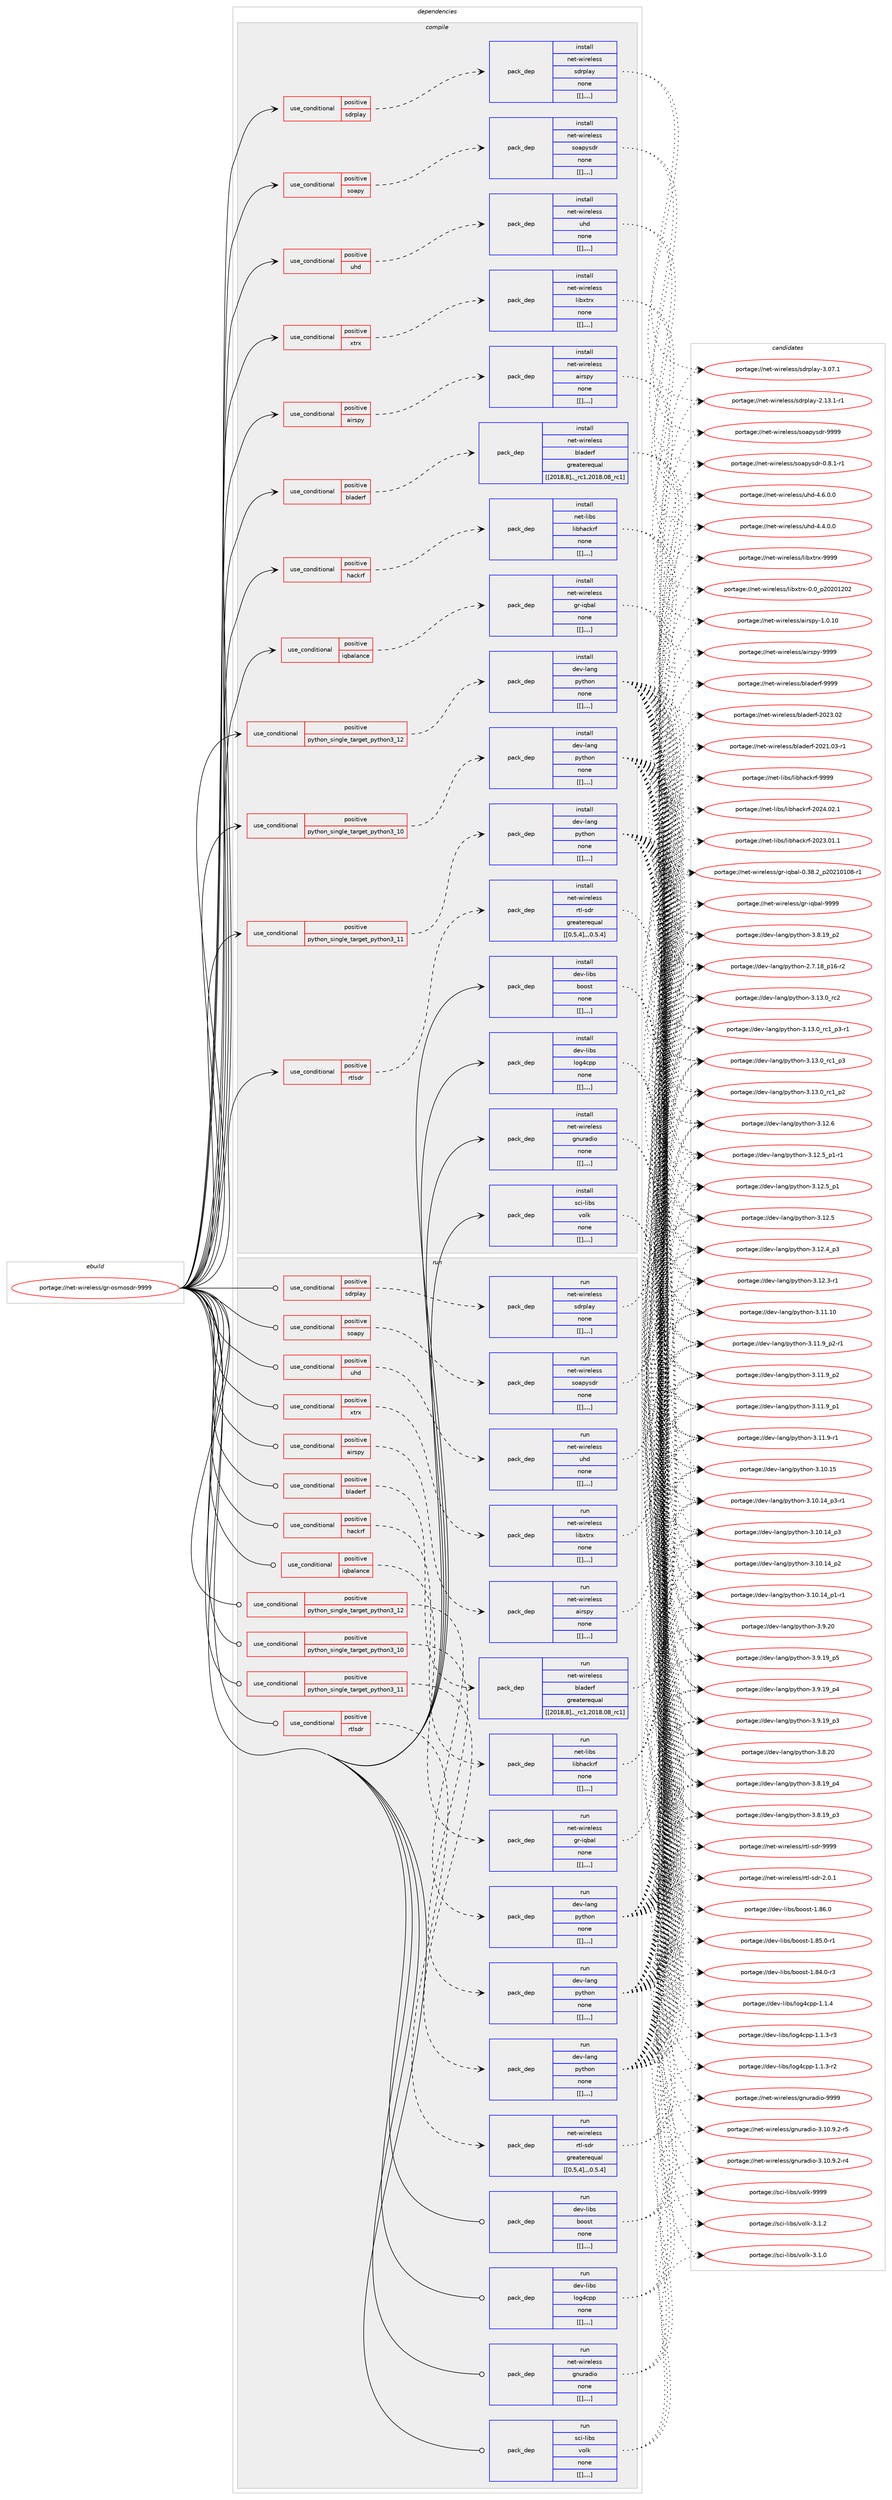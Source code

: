 digraph prolog {

# *************
# Graph options
# *************

newrank=true;
concentrate=true;
compound=true;
graph [rankdir=LR,fontname=Helvetica,fontsize=10,ranksep=1.5];#, ranksep=2.5, nodesep=0.2];
edge  [arrowhead=vee];
node  [fontname=Helvetica,fontsize=10];

# **********
# The ebuild
# **********

subgraph cluster_leftcol {
color=gray;
label=<<i>ebuild</i>>;
id [label="portage://net-wireless/gr-osmosdr-9999", color=red, width=4, href="../net-wireless/gr-osmosdr-9999.svg"];
}

# ****************
# The dependencies
# ****************

subgraph cluster_midcol {
color=gray;
label=<<i>dependencies</i>>;
subgraph cluster_compile {
fillcolor="#eeeeee";
style=filled;
label=<<i>compile</i>>;
subgraph cond106831 {
dependency405058 [label=<<TABLE BORDER="0" CELLBORDER="1" CELLSPACING="0" CELLPADDING="4"><TR><TD ROWSPAN="3" CELLPADDING="10">use_conditional</TD></TR><TR><TD>positive</TD></TR><TR><TD>airspy</TD></TR></TABLE>>, shape=none, color=red];
subgraph pack295277 {
dependency405059 [label=<<TABLE BORDER="0" CELLBORDER="1" CELLSPACING="0" CELLPADDING="4" WIDTH="220"><TR><TD ROWSPAN="6" CELLPADDING="30">pack_dep</TD></TR><TR><TD WIDTH="110">install</TD></TR><TR><TD>net-wireless</TD></TR><TR><TD>airspy</TD></TR><TR><TD>none</TD></TR><TR><TD>[[],,,,]</TD></TR></TABLE>>, shape=none, color=blue];
}
dependency405058:e -> dependency405059:w [weight=20,style="dashed",arrowhead="vee"];
}
id:e -> dependency405058:w [weight=20,style="solid",arrowhead="vee"];
subgraph cond106832 {
dependency405060 [label=<<TABLE BORDER="0" CELLBORDER="1" CELLSPACING="0" CELLPADDING="4"><TR><TD ROWSPAN="3" CELLPADDING="10">use_conditional</TD></TR><TR><TD>positive</TD></TR><TR><TD>bladerf</TD></TR></TABLE>>, shape=none, color=red];
subgraph pack295278 {
dependency405061 [label=<<TABLE BORDER="0" CELLBORDER="1" CELLSPACING="0" CELLPADDING="4" WIDTH="220"><TR><TD ROWSPAN="6" CELLPADDING="30">pack_dep</TD></TR><TR><TD WIDTH="110">install</TD></TR><TR><TD>net-wireless</TD></TR><TR><TD>bladerf</TD></TR><TR><TD>greaterequal</TD></TR><TR><TD>[[2018,8],,_rc1,2018.08_rc1]</TD></TR></TABLE>>, shape=none, color=blue];
}
dependency405060:e -> dependency405061:w [weight=20,style="dashed",arrowhead="vee"];
}
id:e -> dependency405060:w [weight=20,style="solid",arrowhead="vee"];
subgraph cond106833 {
dependency405062 [label=<<TABLE BORDER="0" CELLBORDER="1" CELLSPACING="0" CELLPADDING="4"><TR><TD ROWSPAN="3" CELLPADDING="10">use_conditional</TD></TR><TR><TD>positive</TD></TR><TR><TD>hackrf</TD></TR></TABLE>>, shape=none, color=red];
subgraph pack295279 {
dependency405063 [label=<<TABLE BORDER="0" CELLBORDER="1" CELLSPACING="0" CELLPADDING="4" WIDTH="220"><TR><TD ROWSPAN="6" CELLPADDING="30">pack_dep</TD></TR><TR><TD WIDTH="110">install</TD></TR><TR><TD>net-libs</TD></TR><TR><TD>libhackrf</TD></TR><TR><TD>none</TD></TR><TR><TD>[[],,,,]</TD></TR></TABLE>>, shape=none, color=blue];
}
dependency405062:e -> dependency405063:w [weight=20,style="dashed",arrowhead="vee"];
}
id:e -> dependency405062:w [weight=20,style="solid",arrowhead="vee"];
subgraph cond106834 {
dependency405064 [label=<<TABLE BORDER="0" CELLBORDER="1" CELLSPACING="0" CELLPADDING="4"><TR><TD ROWSPAN="3" CELLPADDING="10">use_conditional</TD></TR><TR><TD>positive</TD></TR><TR><TD>iqbalance</TD></TR></TABLE>>, shape=none, color=red];
subgraph pack295280 {
dependency405065 [label=<<TABLE BORDER="0" CELLBORDER="1" CELLSPACING="0" CELLPADDING="4" WIDTH="220"><TR><TD ROWSPAN="6" CELLPADDING="30">pack_dep</TD></TR><TR><TD WIDTH="110">install</TD></TR><TR><TD>net-wireless</TD></TR><TR><TD>gr-iqbal</TD></TR><TR><TD>none</TD></TR><TR><TD>[[],,,,]</TD></TR></TABLE>>, shape=none, color=blue];
}
dependency405064:e -> dependency405065:w [weight=20,style="dashed",arrowhead="vee"];
}
id:e -> dependency405064:w [weight=20,style="solid",arrowhead="vee"];
subgraph cond106835 {
dependency405066 [label=<<TABLE BORDER="0" CELLBORDER="1" CELLSPACING="0" CELLPADDING="4"><TR><TD ROWSPAN="3" CELLPADDING="10">use_conditional</TD></TR><TR><TD>positive</TD></TR><TR><TD>python_single_target_python3_10</TD></TR></TABLE>>, shape=none, color=red];
subgraph pack295281 {
dependency405067 [label=<<TABLE BORDER="0" CELLBORDER="1" CELLSPACING="0" CELLPADDING="4" WIDTH="220"><TR><TD ROWSPAN="6" CELLPADDING="30">pack_dep</TD></TR><TR><TD WIDTH="110">install</TD></TR><TR><TD>dev-lang</TD></TR><TR><TD>python</TD></TR><TR><TD>none</TD></TR><TR><TD>[[],,,,]</TD></TR></TABLE>>, shape=none, color=blue];
}
dependency405066:e -> dependency405067:w [weight=20,style="dashed",arrowhead="vee"];
}
id:e -> dependency405066:w [weight=20,style="solid",arrowhead="vee"];
subgraph cond106836 {
dependency405068 [label=<<TABLE BORDER="0" CELLBORDER="1" CELLSPACING="0" CELLPADDING="4"><TR><TD ROWSPAN="3" CELLPADDING="10">use_conditional</TD></TR><TR><TD>positive</TD></TR><TR><TD>python_single_target_python3_11</TD></TR></TABLE>>, shape=none, color=red];
subgraph pack295282 {
dependency405069 [label=<<TABLE BORDER="0" CELLBORDER="1" CELLSPACING="0" CELLPADDING="4" WIDTH="220"><TR><TD ROWSPAN="6" CELLPADDING="30">pack_dep</TD></TR><TR><TD WIDTH="110">install</TD></TR><TR><TD>dev-lang</TD></TR><TR><TD>python</TD></TR><TR><TD>none</TD></TR><TR><TD>[[],,,,]</TD></TR></TABLE>>, shape=none, color=blue];
}
dependency405068:e -> dependency405069:w [weight=20,style="dashed",arrowhead="vee"];
}
id:e -> dependency405068:w [weight=20,style="solid",arrowhead="vee"];
subgraph cond106837 {
dependency405070 [label=<<TABLE BORDER="0" CELLBORDER="1" CELLSPACING="0" CELLPADDING="4"><TR><TD ROWSPAN="3" CELLPADDING="10">use_conditional</TD></TR><TR><TD>positive</TD></TR><TR><TD>python_single_target_python3_12</TD></TR></TABLE>>, shape=none, color=red];
subgraph pack295283 {
dependency405071 [label=<<TABLE BORDER="0" CELLBORDER="1" CELLSPACING="0" CELLPADDING="4" WIDTH="220"><TR><TD ROWSPAN="6" CELLPADDING="30">pack_dep</TD></TR><TR><TD WIDTH="110">install</TD></TR><TR><TD>dev-lang</TD></TR><TR><TD>python</TD></TR><TR><TD>none</TD></TR><TR><TD>[[],,,,]</TD></TR></TABLE>>, shape=none, color=blue];
}
dependency405070:e -> dependency405071:w [weight=20,style="dashed",arrowhead="vee"];
}
id:e -> dependency405070:w [weight=20,style="solid",arrowhead="vee"];
subgraph cond106838 {
dependency405072 [label=<<TABLE BORDER="0" CELLBORDER="1" CELLSPACING="0" CELLPADDING="4"><TR><TD ROWSPAN="3" CELLPADDING="10">use_conditional</TD></TR><TR><TD>positive</TD></TR><TR><TD>rtlsdr</TD></TR></TABLE>>, shape=none, color=red];
subgraph pack295284 {
dependency405073 [label=<<TABLE BORDER="0" CELLBORDER="1" CELLSPACING="0" CELLPADDING="4" WIDTH="220"><TR><TD ROWSPAN="6" CELLPADDING="30">pack_dep</TD></TR><TR><TD WIDTH="110">install</TD></TR><TR><TD>net-wireless</TD></TR><TR><TD>rtl-sdr</TD></TR><TR><TD>greaterequal</TD></TR><TR><TD>[[0,5,4],,,0.5.4]</TD></TR></TABLE>>, shape=none, color=blue];
}
dependency405072:e -> dependency405073:w [weight=20,style="dashed",arrowhead="vee"];
}
id:e -> dependency405072:w [weight=20,style="solid",arrowhead="vee"];
subgraph cond106839 {
dependency405074 [label=<<TABLE BORDER="0" CELLBORDER="1" CELLSPACING="0" CELLPADDING="4"><TR><TD ROWSPAN="3" CELLPADDING="10">use_conditional</TD></TR><TR><TD>positive</TD></TR><TR><TD>sdrplay</TD></TR></TABLE>>, shape=none, color=red];
subgraph pack295285 {
dependency405075 [label=<<TABLE BORDER="0" CELLBORDER="1" CELLSPACING="0" CELLPADDING="4" WIDTH="220"><TR><TD ROWSPAN="6" CELLPADDING="30">pack_dep</TD></TR><TR><TD WIDTH="110">install</TD></TR><TR><TD>net-wireless</TD></TR><TR><TD>sdrplay</TD></TR><TR><TD>none</TD></TR><TR><TD>[[],,,,]</TD></TR></TABLE>>, shape=none, color=blue];
}
dependency405074:e -> dependency405075:w [weight=20,style="dashed",arrowhead="vee"];
}
id:e -> dependency405074:w [weight=20,style="solid",arrowhead="vee"];
subgraph cond106840 {
dependency405076 [label=<<TABLE BORDER="0" CELLBORDER="1" CELLSPACING="0" CELLPADDING="4"><TR><TD ROWSPAN="3" CELLPADDING="10">use_conditional</TD></TR><TR><TD>positive</TD></TR><TR><TD>soapy</TD></TR></TABLE>>, shape=none, color=red];
subgraph pack295286 {
dependency405077 [label=<<TABLE BORDER="0" CELLBORDER="1" CELLSPACING="0" CELLPADDING="4" WIDTH="220"><TR><TD ROWSPAN="6" CELLPADDING="30">pack_dep</TD></TR><TR><TD WIDTH="110">install</TD></TR><TR><TD>net-wireless</TD></TR><TR><TD>soapysdr</TD></TR><TR><TD>none</TD></TR><TR><TD>[[],,,,]</TD></TR></TABLE>>, shape=none, color=blue];
}
dependency405076:e -> dependency405077:w [weight=20,style="dashed",arrowhead="vee"];
}
id:e -> dependency405076:w [weight=20,style="solid",arrowhead="vee"];
subgraph cond106841 {
dependency405078 [label=<<TABLE BORDER="0" CELLBORDER="1" CELLSPACING="0" CELLPADDING="4"><TR><TD ROWSPAN="3" CELLPADDING="10">use_conditional</TD></TR><TR><TD>positive</TD></TR><TR><TD>uhd</TD></TR></TABLE>>, shape=none, color=red];
subgraph pack295287 {
dependency405079 [label=<<TABLE BORDER="0" CELLBORDER="1" CELLSPACING="0" CELLPADDING="4" WIDTH="220"><TR><TD ROWSPAN="6" CELLPADDING="30">pack_dep</TD></TR><TR><TD WIDTH="110">install</TD></TR><TR><TD>net-wireless</TD></TR><TR><TD>uhd</TD></TR><TR><TD>none</TD></TR><TR><TD>[[],,,,]</TD></TR></TABLE>>, shape=none, color=blue];
}
dependency405078:e -> dependency405079:w [weight=20,style="dashed",arrowhead="vee"];
}
id:e -> dependency405078:w [weight=20,style="solid",arrowhead="vee"];
subgraph cond106842 {
dependency405080 [label=<<TABLE BORDER="0" CELLBORDER="1" CELLSPACING="0" CELLPADDING="4"><TR><TD ROWSPAN="3" CELLPADDING="10">use_conditional</TD></TR><TR><TD>positive</TD></TR><TR><TD>xtrx</TD></TR></TABLE>>, shape=none, color=red];
subgraph pack295288 {
dependency405081 [label=<<TABLE BORDER="0" CELLBORDER="1" CELLSPACING="0" CELLPADDING="4" WIDTH="220"><TR><TD ROWSPAN="6" CELLPADDING="30">pack_dep</TD></TR><TR><TD WIDTH="110">install</TD></TR><TR><TD>net-wireless</TD></TR><TR><TD>libxtrx</TD></TR><TR><TD>none</TD></TR><TR><TD>[[],,,,]</TD></TR></TABLE>>, shape=none, color=blue];
}
dependency405080:e -> dependency405081:w [weight=20,style="dashed",arrowhead="vee"];
}
id:e -> dependency405080:w [weight=20,style="solid",arrowhead="vee"];
subgraph pack295289 {
dependency405082 [label=<<TABLE BORDER="0" CELLBORDER="1" CELLSPACING="0" CELLPADDING="4" WIDTH="220"><TR><TD ROWSPAN="6" CELLPADDING="30">pack_dep</TD></TR><TR><TD WIDTH="110">install</TD></TR><TR><TD>dev-libs</TD></TR><TR><TD>boost</TD></TR><TR><TD>none</TD></TR><TR><TD>[[],,,,]</TD></TR></TABLE>>, shape=none, color=blue];
}
id:e -> dependency405082:w [weight=20,style="solid",arrowhead="vee"];
subgraph pack295290 {
dependency405083 [label=<<TABLE BORDER="0" CELLBORDER="1" CELLSPACING="0" CELLPADDING="4" WIDTH="220"><TR><TD ROWSPAN="6" CELLPADDING="30">pack_dep</TD></TR><TR><TD WIDTH="110">install</TD></TR><TR><TD>dev-libs</TD></TR><TR><TD>log4cpp</TD></TR><TR><TD>none</TD></TR><TR><TD>[[],,,,]</TD></TR></TABLE>>, shape=none, color=blue];
}
id:e -> dependency405083:w [weight=20,style="solid",arrowhead="vee"];
subgraph pack295291 {
dependency405084 [label=<<TABLE BORDER="0" CELLBORDER="1" CELLSPACING="0" CELLPADDING="4" WIDTH="220"><TR><TD ROWSPAN="6" CELLPADDING="30">pack_dep</TD></TR><TR><TD WIDTH="110">install</TD></TR><TR><TD>net-wireless</TD></TR><TR><TD>gnuradio</TD></TR><TR><TD>none</TD></TR><TR><TD>[[],,,,]</TD></TR></TABLE>>, shape=none, color=blue];
}
id:e -> dependency405084:w [weight=20,style="solid",arrowhead="vee"];
subgraph pack295292 {
dependency405085 [label=<<TABLE BORDER="0" CELLBORDER="1" CELLSPACING="0" CELLPADDING="4" WIDTH="220"><TR><TD ROWSPAN="6" CELLPADDING="30">pack_dep</TD></TR><TR><TD WIDTH="110">install</TD></TR><TR><TD>sci-libs</TD></TR><TR><TD>volk</TD></TR><TR><TD>none</TD></TR><TR><TD>[[],,,,]</TD></TR></TABLE>>, shape=none, color=blue];
}
id:e -> dependency405085:w [weight=20,style="solid",arrowhead="vee"];
}
subgraph cluster_compileandrun {
fillcolor="#eeeeee";
style=filled;
label=<<i>compile and run</i>>;
}
subgraph cluster_run {
fillcolor="#eeeeee";
style=filled;
label=<<i>run</i>>;
subgraph cond106843 {
dependency405086 [label=<<TABLE BORDER="0" CELLBORDER="1" CELLSPACING="0" CELLPADDING="4"><TR><TD ROWSPAN="3" CELLPADDING="10">use_conditional</TD></TR><TR><TD>positive</TD></TR><TR><TD>airspy</TD></TR></TABLE>>, shape=none, color=red];
subgraph pack295293 {
dependency405087 [label=<<TABLE BORDER="0" CELLBORDER="1" CELLSPACING="0" CELLPADDING="4" WIDTH="220"><TR><TD ROWSPAN="6" CELLPADDING="30">pack_dep</TD></TR><TR><TD WIDTH="110">run</TD></TR><TR><TD>net-wireless</TD></TR><TR><TD>airspy</TD></TR><TR><TD>none</TD></TR><TR><TD>[[],,,,]</TD></TR></TABLE>>, shape=none, color=blue];
}
dependency405086:e -> dependency405087:w [weight=20,style="dashed",arrowhead="vee"];
}
id:e -> dependency405086:w [weight=20,style="solid",arrowhead="odot"];
subgraph cond106844 {
dependency405088 [label=<<TABLE BORDER="0" CELLBORDER="1" CELLSPACING="0" CELLPADDING="4"><TR><TD ROWSPAN="3" CELLPADDING="10">use_conditional</TD></TR><TR><TD>positive</TD></TR><TR><TD>bladerf</TD></TR></TABLE>>, shape=none, color=red];
subgraph pack295294 {
dependency405089 [label=<<TABLE BORDER="0" CELLBORDER="1" CELLSPACING="0" CELLPADDING="4" WIDTH="220"><TR><TD ROWSPAN="6" CELLPADDING="30">pack_dep</TD></TR><TR><TD WIDTH="110">run</TD></TR><TR><TD>net-wireless</TD></TR><TR><TD>bladerf</TD></TR><TR><TD>greaterequal</TD></TR><TR><TD>[[2018,8],,_rc1,2018.08_rc1]</TD></TR></TABLE>>, shape=none, color=blue];
}
dependency405088:e -> dependency405089:w [weight=20,style="dashed",arrowhead="vee"];
}
id:e -> dependency405088:w [weight=20,style="solid",arrowhead="odot"];
subgraph cond106845 {
dependency405090 [label=<<TABLE BORDER="0" CELLBORDER="1" CELLSPACING="0" CELLPADDING="4"><TR><TD ROWSPAN="3" CELLPADDING="10">use_conditional</TD></TR><TR><TD>positive</TD></TR><TR><TD>hackrf</TD></TR></TABLE>>, shape=none, color=red];
subgraph pack295295 {
dependency405091 [label=<<TABLE BORDER="0" CELLBORDER="1" CELLSPACING="0" CELLPADDING="4" WIDTH="220"><TR><TD ROWSPAN="6" CELLPADDING="30">pack_dep</TD></TR><TR><TD WIDTH="110">run</TD></TR><TR><TD>net-libs</TD></TR><TR><TD>libhackrf</TD></TR><TR><TD>none</TD></TR><TR><TD>[[],,,,]</TD></TR></TABLE>>, shape=none, color=blue];
}
dependency405090:e -> dependency405091:w [weight=20,style="dashed",arrowhead="vee"];
}
id:e -> dependency405090:w [weight=20,style="solid",arrowhead="odot"];
subgraph cond106846 {
dependency405092 [label=<<TABLE BORDER="0" CELLBORDER="1" CELLSPACING="0" CELLPADDING="4"><TR><TD ROWSPAN="3" CELLPADDING="10">use_conditional</TD></TR><TR><TD>positive</TD></TR><TR><TD>iqbalance</TD></TR></TABLE>>, shape=none, color=red];
subgraph pack295296 {
dependency405093 [label=<<TABLE BORDER="0" CELLBORDER="1" CELLSPACING="0" CELLPADDING="4" WIDTH="220"><TR><TD ROWSPAN="6" CELLPADDING="30">pack_dep</TD></TR><TR><TD WIDTH="110">run</TD></TR><TR><TD>net-wireless</TD></TR><TR><TD>gr-iqbal</TD></TR><TR><TD>none</TD></TR><TR><TD>[[],,,,]</TD></TR></TABLE>>, shape=none, color=blue];
}
dependency405092:e -> dependency405093:w [weight=20,style="dashed",arrowhead="vee"];
}
id:e -> dependency405092:w [weight=20,style="solid",arrowhead="odot"];
subgraph cond106847 {
dependency405094 [label=<<TABLE BORDER="0" CELLBORDER="1" CELLSPACING="0" CELLPADDING="4"><TR><TD ROWSPAN="3" CELLPADDING="10">use_conditional</TD></TR><TR><TD>positive</TD></TR><TR><TD>python_single_target_python3_10</TD></TR></TABLE>>, shape=none, color=red];
subgraph pack295297 {
dependency405095 [label=<<TABLE BORDER="0" CELLBORDER="1" CELLSPACING="0" CELLPADDING="4" WIDTH="220"><TR><TD ROWSPAN="6" CELLPADDING="30">pack_dep</TD></TR><TR><TD WIDTH="110">run</TD></TR><TR><TD>dev-lang</TD></TR><TR><TD>python</TD></TR><TR><TD>none</TD></TR><TR><TD>[[],,,,]</TD></TR></TABLE>>, shape=none, color=blue];
}
dependency405094:e -> dependency405095:w [weight=20,style="dashed",arrowhead="vee"];
}
id:e -> dependency405094:w [weight=20,style="solid",arrowhead="odot"];
subgraph cond106848 {
dependency405096 [label=<<TABLE BORDER="0" CELLBORDER="1" CELLSPACING="0" CELLPADDING="4"><TR><TD ROWSPAN="3" CELLPADDING="10">use_conditional</TD></TR><TR><TD>positive</TD></TR><TR><TD>python_single_target_python3_11</TD></TR></TABLE>>, shape=none, color=red];
subgraph pack295298 {
dependency405097 [label=<<TABLE BORDER="0" CELLBORDER="1" CELLSPACING="0" CELLPADDING="4" WIDTH="220"><TR><TD ROWSPAN="6" CELLPADDING="30">pack_dep</TD></TR><TR><TD WIDTH="110">run</TD></TR><TR><TD>dev-lang</TD></TR><TR><TD>python</TD></TR><TR><TD>none</TD></TR><TR><TD>[[],,,,]</TD></TR></TABLE>>, shape=none, color=blue];
}
dependency405096:e -> dependency405097:w [weight=20,style="dashed",arrowhead="vee"];
}
id:e -> dependency405096:w [weight=20,style="solid",arrowhead="odot"];
subgraph cond106849 {
dependency405098 [label=<<TABLE BORDER="0" CELLBORDER="1" CELLSPACING="0" CELLPADDING="4"><TR><TD ROWSPAN="3" CELLPADDING="10">use_conditional</TD></TR><TR><TD>positive</TD></TR><TR><TD>python_single_target_python3_12</TD></TR></TABLE>>, shape=none, color=red];
subgraph pack295299 {
dependency405099 [label=<<TABLE BORDER="0" CELLBORDER="1" CELLSPACING="0" CELLPADDING="4" WIDTH="220"><TR><TD ROWSPAN="6" CELLPADDING="30">pack_dep</TD></TR><TR><TD WIDTH="110">run</TD></TR><TR><TD>dev-lang</TD></TR><TR><TD>python</TD></TR><TR><TD>none</TD></TR><TR><TD>[[],,,,]</TD></TR></TABLE>>, shape=none, color=blue];
}
dependency405098:e -> dependency405099:w [weight=20,style="dashed",arrowhead="vee"];
}
id:e -> dependency405098:w [weight=20,style="solid",arrowhead="odot"];
subgraph cond106850 {
dependency405100 [label=<<TABLE BORDER="0" CELLBORDER="1" CELLSPACING="0" CELLPADDING="4"><TR><TD ROWSPAN="3" CELLPADDING="10">use_conditional</TD></TR><TR><TD>positive</TD></TR><TR><TD>rtlsdr</TD></TR></TABLE>>, shape=none, color=red];
subgraph pack295300 {
dependency405101 [label=<<TABLE BORDER="0" CELLBORDER="1" CELLSPACING="0" CELLPADDING="4" WIDTH="220"><TR><TD ROWSPAN="6" CELLPADDING="30">pack_dep</TD></TR><TR><TD WIDTH="110">run</TD></TR><TR><TD>net-wireless</TD></TR><TR><TD>rtl-sdr</TD></TR><TR><TD>greaterequal</TD></TR><TR><TD>[[0,5,4],,,0.5.4]</TD></TR></TABLE>>, shape=none, color=blue];
}
dependency405100:e -> dependency405101:w [weight=20,style="dashed",arrowhead="vee"];
}
id:e -> dependency405100:w [weight=20,style="solid",arrowhead="odot"];
subgraph cond106851 {
dependency405102 [label=<<TABLE BORDER="0" CELLBORDER="1" CELLSPACING="0" CELLPADDING="4"><TR><TD ROWSPAN="3" CELLPADDING="10">use_conditional</TD></TR><TR><TD>positive</TD></TR><TR><TD>sdrplay</TD></TR></TABLE>>, shape=none, color=red];
subgraph pack295301 {
dependency405103 [label=<<TABLE BORDER="0" CELLBORDER="1" CELLSPACING="0" CELLPADDING="4" WIDTH="220"><TR><TD ROWSPAN="6" CELLPADDING="30">pack_dep</TD></TR><TR><TD WIDTH="110">run</TD></TR><TR><TD>net-wireless</TD></TR><TR><TD>sdrplay</TD></TR><TR><TD>none</TD></TR><TR><TD>[[],,,,]</TD></TR></TABLE>>, shape=none, color=blue];
}
dependency405102:e -> dependency405103:w [weight=20,style="dashed",arrowhead="vee"];
}
id:e -> dependency405102:w [weight=20,style="solid",arrowhead="odot"];
subgraph cond106852 {
dependency405104 [label=<<TABLE BORDER="0" CELLBORDER="1" CELLSPACING="0" CELLPADDING="4"><TR><TD ROWSPAN="3" CELLPADDING="10">use_conditional</TD></TR><TR><TD>positive</TD></TR><TR><TD>soapy</TD></TR></TABLE>>, shape=none, color=red];
subgraph pack295302 {
dependency405105 [label=<<TABLE BORDER="0" CELLBORDER="1" CELLSPACING="0" CELLPADDING="4" WIDTH="220"><TR><TD ROWSPAN="6" CELLPADDING="30">pack_dep</TD></TR><TR><TD WIDTH="110">run</TD></TR><TR><TD>net-wireless</TD></TR><TR><TD>soapysdr</TD></TR><TR><TD>none</TD></TR><TR><TD>[[],,,,]</TD></TR></TABLE>>, shape=none, color=blue];
}
dependency405104:e -> dependency405105:w [weight=20,style="dashed",arrowhead="vee"];
}
id:e -> dependency405104:w [weight=20,style="solid",arrowhead="odot"];
subgraph cond106853 {
dependency405106 [label=<<TABLE BORDER="0" CELLBORDER="1" CELLSPACING="0" CELLPADDING="4"><TR><TD ROWSPAN="3" CELLPADDING="10">use_conditional</TD></TR><TR><TD>positive</TD></TR><TR><TD>uhd</TD></TR></TABLE>>, shape=none, color=red];
subgraph pack295303 {
dependency405107 [label=<<TABLE BORDER="0" CELLBORDER="1" CELLSPACING="0" CELLPADDING="4" WIDTH="220"><TR><TD ROWSPAN="6" CELLPADDING="30">pack_dep</TD></TR><TR><TD WIDTH="110">run</TD></TR><TR><TD>net-wireless</TD></TR><TR><TD>uhd</TD></TR><TR><TD>none</TD></TR><TR><TD>[[],,,,]</TD></TR></TABLE>>, shape=none, color=blue];
}
dependency405106:e -> dependency405107:w [weight=20,style="dashed",arrowhead="vee"];
}
id:e -> dependency405106:w [weight=20,style="solid",arrowhead="odot"];
subgraph cond106854 {
dependency405108 [label=<<TABLE BORDER="0" CELLBORDER="1" CELLSPACING="0" CELLPADDING="4"><TR><TD ROWSPAN="3" CELLPADDING="10">use_conditional</TD></TR><TR><TD>positive</TD></TR><TR><TD>xtrx</TD></TR></TABLE>>, shape=none, color=red];
subgraph pack295304 {
dependency405109 [label=<<TABLE BORDER="0" CELLBORDER="1" CELLSPACING="0" CELLPADDING="4" WIDTH="220"><TR><TD ROWSPAN="6" CELLPADDING="30">pack_dep</TD></TR><TR><TD WIDTH="110">run</TD></TR><TR><TD>net-wireless</TD></TR><TR><TD>libxtrx</TD></TR><TR><TD>none</TD></TR><TR><TD>[[],,,,]</TD></TR></TABLE>>, shape=none, color=blue];
}
dependency405108:e -> dependency405109:w [weight=20,style="dashed",arrowhead="vee"];
}
id:e -> dependency405108:w [weight=20,style="solid",arrowhead="odot"];
subgraph pack295305 {
dependency405110 [label=<<TABLE BORDER="0" CELLBORDER="1" CELLSPACING="0" CELLPADDING="4" WIDTH="220"><TR><TD ROWSPAN="6" CELLPADDING="30">pack_dep</TD></TR><TR><TD WIDTH="110">run</TD></TR><TR><TD>dev-libs</TD></TR><TR><TD>boost</TD></TR><TR><TD>none</TD></TR><TR><TD>[[],,,,]</TD></TR></TABLE>>, shape=none, color=blue];
}
id:e -> dependency405110:w [weight=20,style="solid",arrowhead="odot"];
subgraph pack295306 {
dependency405111 [label=<<TABLE BORDER="0" CELLBORDER="1" CELLSPACING="0" CELLPADDING="4" WIDTH="220"><TR><TD ROWSPAN="6" CELLPADDING="30">pack_dep</TD></TR><TR><TD WIDTH="110">run</TD></TR><TR><TD>dev-libs</TD></TR><TR><TD>log4cpp</TD></TR><TR><TD>none</TD></TR><TR><TD>[[],,,,]</TD></TR></TABLE>>, shape=none, color=blue];
}
id:e -> dependency405111:w [weight=20,style="solid",arrowhead="odot"];
subgraph pack295307 {
dependency405112 [label=<<TABLE BORDER="0" CELLBORDER="1" CELLSPACING="0" CELLPADDING="4" WIDTH="220"><TR><TD ROWSPAN="6" CELLPADDING="30">pack_dep</TD></TR><TR><TD WIDTH="110">run</TD></TR><TR><TD>net-wireless</TD></TR><TR><TD>gnuradio</TD></TR><TR><TD>none</TD></TR><TR><TD>[[],,,,]</TD></TR></TABLE>>, shape=none, color=blue];
}
id:e -> dependency405112:w [weight=20,style="solid",arrowhead="odot"];
subgraph pack295308 {
dependency405113 [label=<<TABLE BORDER="0" CELLBORDER="1" CELLSPACING="0" CELLPADDING="4" WIDTH="220"><TR><TD ROWSPAN="6" CELLPADDING="30">pack_dep</TD></TR><TR><TD WIDTH="110">run</TD></TR><TR><TD>sci-libs</TD></TR><TR><TD>volk</TD></TR><TR><TD>none</TD></TR><TR><TD>[[],,,,]</TD></TR></TABLE>>, shape=none, color=blue];
}
id:e -> dependency405113:w [weight=20,style="solid",arrowhead="odot"];
}
}

# **************
# The candidates
# **************

subgraph cluster_choices {
rank=same;
color=gray;
label=<<i>candidates</i>>;

subgraph choice295277 {
color=black;
nodesep=1;
choice1101011164511910511410110810111511547971051141151121214557575757 [label="portage://net-wireless/airspy-9999", color=red, width=4,href="../net-wireless/airspy-9999.svg"];
choice11010111645119105114101108101115115479710511411511212145494648464948 [label="portage://net-wireless/airspy-1.0.10", color=red, width=4,href="../net-wireless/airspy-1.0.10.svg"];
dependency405059:e -> choice1101011164511910511410110810111511547971051141151121214557575757:w [style=dotted,weight="100"];
dependency405059:e -> choice11010111645119105114101108101115115479710511411511212145494648464948:w [style=dotted,weight="100"];
}
subgraph choice295278 {
color=black;
nodesep=1;
choice110101116451191051141011081011151154798108971001011141024557575757 [label="portage://net-wireless/bladerf-9999", color=red, width=4,href="../net-wireless/bladerf-9999.svg"];
choice110101116451191051141011081011151154798108971001011141024550485051464850 [label="portage://net-wireless/bladerf-2023.02", color=red, width=4,href="../net-wireless/bladerf-2023.02.svg"];
choice1101011164511910511410110810111511547981089710010111410245504850494648514511449 [label="portage://net-wireless/bladerf-2021.03-r1", color=red, width=4,href="../net-wireless/bladerf-2021.03-r1.svg"];
dependency405061:e -> choice110101116451191051141011081011151154798108971001011141024557575757:w [style=dotted,weight="100"];
dependency405061:e -> choice110101116451191051141011081011151154798108971001011141024550485051464850:w [style=dotted,weight="100"];
dependency405061:e -> choice1101011164511910511410110810111511547981089710010111410245504850494648514511449:w [style=dotted,weight="100"];
}
subgraph choice295279 {
color=black;
nodesep=1;
choice1101011164510810598115471081059810497991071141024557575757 [label="portage://net-libs/libhackrf-9999", color=red, width=4,href="../net-libs/libhackrf-9999.svg"];
choice11010111645108105981154710810598104979910711410245504850524648504649 [label="portage://net-libs/libhackrf-2024.02.1", color=red, width=4,href="../net-libs/libhackrf-2024.02.1.svg"];
choice11010111645108105981154710810598104979910711410245504850514648494649 [label="portage://net-libs/libhackrf-2023.01.1", color=red, width=4,href="../net-libs/libhackrf-2023.01.1.svg"];
dependency405063:e -> choice1101011164510810598115471081059810497991071141024557575757:w [style=dotted,weight="100"];
dependency405063:e -> choice11010111645108105981154710810598104979910711410245504850524648504649:w [style=dotted,weight="100"];
dependency405063:e -> choice11010111645108105981154710810598104979910711410245504850514648494649:w [style=dotted,weight="100"];
}
subgraph choice295280 {
color=black;
nodesep=1;
choice11010111645119105114101108101115115471031144510511398971084557575757 [label="portage://net-wireless/gr-iqbal-9999", color=red, width=4,href="../net-wireless/gr-iqbal-9999.svg"];
choice1101011164511910511410110810111511547103114451051139897108454846515646509511250485049484948564511449 [label="portage://net-wireless/gr-iqbal-0.38.2_p20210108-r1", color=red, width=4,href="../net-wireless/gr-iqbal-0.38.2_p20210108-r1.svg"];
dependency405065:e -> choice11010111645119105114101108101115115471031144510511398971084557575757:w [style=dotted,weight="100"];
dependency405065:e -> choice1101011164511910511410110810111511547103114451051139897108454846515646509511250485049484948564511449:w [style=dotted,weight="100"];
}
subgraph choice295281 {
color=black;
nodesep=1;
choice10010111845108971101034711212111610411111045514649514648951149950 [label="portage://dev-lang/python-3.13.0_rc2", color=red, width=4,href="../dev-lang/python-3.13.0_rc2.svg"];
choice1001011184510897110103471121211161041111104551464951464895114994995112514511449 [label="portage://dev-lang/python-3.13.0_rc1_p3-r1", color=red, width=4,href="../dev-lang/python-3.13.0_rc1_p3-r1.svg"];
choice100101118451089711010347112121116104111110455146495146489511499499511251 [label="portage://dev-lang/python-3.13.0_rc1_p3", color=red, width=4,href="../dev-lang/python-3.13.0_rc1_p3.svg"];
choice100101118451089711010347112121116104111110455146495146489511499499511250 [label="portage://dev-lang/python-3.13.0_rc1_p2", color=red, width=4,href="../dev-lang/python-3.13.0_rc1_p2.svg"];
choice10010111845108971101034711212111610411111045514649504654 [label="portage://dev-lang/python-3.12.6", color=red, width=4,href="../dev-lang/python-3.12.6.svg"];
choice1001011184510897110103471121211161041111104551464950465395112494511449 [label="portage://dev-lang/python-3.12.5_p1-r1", color=red, width=4,href="../dev-lang/python-3.12.5_p1-r1.svg"];
choice100101118451089711010347112121116104111110455146495046539511249 [label="portage://dev-lang/python-3.12.5_p1", color=red, width=4,href="../dev-lang/python-3.12.5_p1.svg"];
choice10010111845108971101034711212111610411111045514649504653 [label="portage://dev-lang/python-3.12.5", color=red, width=4,href="../dev-lang/python-3.12.5.svg"];
choice100101118451089711010347112121116104111110455146495046529511251 [label="portage://dev-lang/python-3.12.4_p3", color=red, width=4,href="../dev-lang/python-3.12.4_p3.svg"];
choice100101118451089711010347112121116104111110455146495046514511449 [label="portage://dev-lang/python-3.12.3-r1", color=red, width=4,href="../dev-lang/python-3.12.3-r1.svg"];
choice1001011184510897110103471121211161041111104551464949464948 [label="portage://dev-lang/python-3.11.10", color=red, width=4,href="../dev-lang/python-3.11.10.svg"];
choice1001011184510897110103471121211161041111104551464949465795112504511449 [label="portage://dev-lang/python-3.11.9_p2-r1", color=red, width=4,href="../dev-lang/python-3.11.9_p2-r1.svg"];
choice100101118451089711010347112121116104111110455146494946579511250 [label="portage://dev-lang/python-3.11.9_p2", color=red, width=4,href="../dev-lang/python-3.11.9_p2.svg"];
choice100101118451089711010347112121116104111110455146494946579511249 [label="portage://dev-lang/python-3.11.9_p1", color=red, width=4,href="../dev-lang/python-3.11.9_p1.svg"];
choice100101118451089711010347112121116104111110455146494946574511449 [label="portage://dev-lang/python-3.11.9-r1", color=red, width=4,href="../dev-lang/python-3.11.9-r1.svg"];
choice1001011184510897110103471121211161041111104551464948464953 [label="portage://dev-lang/python-3.10.15", color=red, width=4,href="../dev-lang/python-3.10.15.svg"];
choice100101118451089711010347112121116104111110455146494846495295112514511449 [label="portage://dev-lang/python-3.10.14_p3-r1", color=red, width=4,href="../dev-lang/python-3.10.14_p3-r1.svg"];
choice10010111845108971101034711212111610411111045514649484649529511251 [label="portage://dev-lang/python-3.10.14_p3", color=red, width=4,href="../dev-lang/python-3.10.14_p3.svg"];
choice10010111845108971101034711212111610411111045514649484649529511250 [label="portage://dev-lang/python-3.10.14_p2", color=red, width=4,href="../dev-lang/python-3.10.14_p2.svg"];
choice100101118451089711010347112121116104111110455146494846495295112494511449 [label="portage://dev-lang/python-3.10.14_p1-r1", color=red, width=4,href="../dev-lang/python-3.10.14_p1-r1.svg"];
choice10010111845108971101034711212111610411111045514657465048 [label="portage://dev-lang/python-3.9.20", color=red, width=4,href="../dev-lang/python-3.9.20.svg"];
choice100101118451089711010347112121116104111110455146574649579511253 [label="portage://dev-lang/python-3.9.19_p5", color=red, width=4,href="../dev-lang/python-3.9.19_p5.svg"];
choice100101118451089711010347112121116104111110455146574649579511252 [label="portage://dev-lang/python-3.9.19_p4", color=red, width=4,href="../dev-lang/python-3.9.19_p4.svg"];
choice100101118451089711010347112121116104111110455146574649579511251 [label="portage://dev-lang/python-3.9.19_p3", color=red, width=4,href="../dev-lang/python-3.9.19_p3.svg"];
choice10010111845108971101034711212111610411111045514656465048 [label="portage://dev-lang/python-3.8.20", color=red, width=4,href="../dev-lang/python-3.8.20.svg"];
choice100101118451089711010347112121116104111110455146564649579511252 [label="portage://dev-lang/python-3.8.19_p4", color=red, width=4,href="../dev-lang/python-3.8.19_p4.svg"];
choice100101118451089711010347112121116104111110455146564649579511251 [label="portage://dev-lang/python-3.8.19_p3", color=red, width=4,href="../dev-lang/python-3.8.19_p3.svg"];
choice100101118451089711010347112121116104111110455146564649579511250 [label="portage://dev-lang/python-3.8.19_p2", color=red, width=4,href="../dev-lang/python-3.8.19_p2.svg"];
choice100101118451089711010347112121116104111110455046554649569511249544511450 [label="portage://dev-lang/python-2.7.18_p16-r2", color=red, width=4,href="../dev-lang/python-2.7.18_p16-r2.svg"];
dependency405067:e -> choice10010111845108971101034711212111610411111045514649514648951149950:w [style=dotted,weight="100"];
dependency405067:e -> choice1001011184510897110103471121211161041111104551464951464895114994995112514511449:w [style=dotted,weight="100"];
dependency405067:e -> choice100101118451089711010347112121116104111110455146495146489511499499511251:w [style=dotted,weight="100"];
dependency405067:e -> choice100101118451089711010347112121116104111110455146495146489511499499511250:w [style=dotted,weight="100"];
dependency405067:e -> choice10010111845108971101034711212111610411111045514649504654:w [style=dotted,weight="100"];
dependency405067:e -> choice1001011184510897110103471121211161041111104551464950465395112494511449:w [style=dotted,weight="100"];
dependency405067:e -> choice100101118451089711010347112121116104111110455146495046539511249:w [style=dotted,weight="100"];
dependency405067:e -> choice10010111845108971101034711212111610411111045514649504653:w [style=dotted,weight="100"];
dependency405067:e -> choice100101118451089711010347112121116104111110455146495046529511251:w [style=dotted,weight="100"];
dependency405067:e -> choice100101118451089711010347112121116104111110455146495046514511449:w [style=dotted,weight="100"];
dependency405067:e -> choice1001011184510897110103471121211161041111104551464949464948:w [style=dotted,weight="100"];
dependency405067:e -> choice1001011184510897110103471121211161041111104551464949465795112504511449:w [style=dotted,weight="100"];
dependency405067:e -> choice100101118451089711010347112121116104111110455146494946579511250:w [style=dotted,weight="100"];
dependency405067:e -> choice100101118451089711010347112121116104111110455146494946579511249:w [style=dotted,weight="100"];
dependency405067:e -> choice100101118451089711010347112121116104111110455146494946574511449:w [style=dotted,weight="100"];
dependency405067:e -> choice1001011184510897110103471121211161041111104551464948464953:w [style=dotted,weight="100"];
dependency405067:e -> choice100101118451089711010347112121116104111110455146494846495295112514511449:w [style=dotted,weight="100"];
dependency405067:e -> choice10010111845108971101034711212111610411111045514649484649529511251:w [style=dotted,weight="100"];
dependency405067:e -> choice10010111845108971101034711212111610411111045514649484649529511250:w [style=dotted,weight="100"];
dependency405067:e -> choice100101118451089711010347112121116104111110455146494846495295112494511449:w [style=dotted,weight="100"];
dependency405067:e -> choice10010111845108971101034711212111610411111045514657465048:w [style=dotted,weight="100"];
dependency405067:e -> choice100101118451089711010347112121116104111110455146574649579511253:w [style=dotted,weight="100"];
dependency405067:e -> choice100101118451089711010347112121116104111110455146574649579511252:w [style=dotted,weight="100"];
dependency405067:e -> choice100101118451089711010347112121116104111110455146574649579511251:w [style=dotted,weight="100"];
dependency405067:e -> choice10010111845108971101034711212111610411111045514656465048:w [style=dotted,weight="100"];
dependency405067:e -> choice100101118451089711010347112121116104111110455146564649579511252:w [style=dotted,weight="100"];
dependency405067:e -> choice100101118451089711010347112121116104111110455146564649579511251:w [style=dotted,weight="100"];
dependency405067:e -> choice100101118451089711010347112121116104111110455146564649579511250:w [style=dotted,weight="100"];
dependency405067:e -> choice100101118451089711010347112121116104111110455046554649569511249544511450:w [style=dotted,weight="100"];
}
subgraph choice295282 {
color=black;
nodesep=1;
choice10010111845108971101034711212111610411111045514649514648951149950 [label="portage://dev-lang/python-3.13.0_rc2", color=red, width=4,href="../dev-lang/python-3.13.0_rc2.svg"];
choice1001011184510897110103471121211161041111104551464951464895114994995112514511449 [label="portage://dev-lang/python-3.13.0_rc1_p3-r1", color=red, width=4,href="../dev-lang/python-3.13.0_rc1_p3-r1.svg"];
choice100101118451089711010347112121116104111110455146495146489511499499511251 [label="portage://dev-lang/python-3.13.0_rc1_p3", color=red, width=4,href="../dev-lang/python-3.13.0_rc1_p3.svg"];
choice100101118451089711010347112121116104111110455146495146489511499499511250 [label="portage://dev-lang/python-3.13.0_rc1_p2", color=red, width=4,href="../dev-lang/python-3.13.0_rc1_p2.svg"];
choice10010111845108971101034711212111610411111045514649504654 [label="portage://dev-lang/python-3.12.6", color=red, width=4,href="../dev-lang/python-3.12.6.svg"];
choice1001011184510897110103471121211161041111104551464950465395112494511449 [label="portage://dev-lang/python-3.12.5_p1-r1", color=red, width=4,href="../dev-lang/python-3.12.5_p1-r1.svg"];
choice100101118451089711010347112121116104111110455146495046539511249 [label="portage://dev-lang/python-3.12.5_p1", color=red, width=4,href="../dev-lang/python-3.12.5_p1.svg"];
choice10010111845108971101034711212111610411111045514649504653 [label="portage://dev-lang/python-3.12.5", color=red, width=4,href="../dev-lang/python-3.12.5.svg"];
choice100101118451089711010347112121116104111110455146495046529511251 [label="portage://dev-lang/python-3.12.4_p3", color=red, width=4,href="../dev-lang/python-3.12.4_p3.svg"];
choice100101118451089711010347112121116104111110455146495046514511449 [label="portage://dev-lang/python-3.12.3-r1", color=red, width=4,href="../dev-lang/python-3.12.3-r1.svg"];
choice1001011184510897110103471121211161041111104551464949464948 [label="portage://dev-lang/python-3.11.10", color=red, width=4,href="../dev-lang/python-3.11.10.svg"];
choice1001011184510897110103471121211161041111104551464949465795112504511449 [label="portage://dev-lang/python-3.11.9_p2-r1", color=red, width=4,href="../dev-lang/python-3.11.9_p2-r1.svg"];
choice100101118451089711010347112121116104111110455146494946579511250 [label="portage://dev-lang/python-3.11.9_p2", color=red, width=4,href="../dev-lang/python-3.11.9_p2.svg"];
choice100101118451089711010347112121116104111110455146494946579511249 [label="portage://dev-lang/python-3.11.9_p1", color=red, width=4,href="../dev-lang/python-3.11.9_p1.svg"];
choice100101118451089711010347112121116104111110455146494946574511449 [label="portage://dev-lang/python-3.11.9-r1", color=red, width=4,href="../dev-lang/python-3.11.9-r1.svg"];
choice1001011184510897110103471121211161041111104551464948464953 [label="portage://dev-lang/python-3.10.15", color=red, width=4,href="../dev-lang/python-3.10.15.svg"];
choice100101118451089711010347112121116104111110455146494846495295112514511449 [label="portage://dev-lang/python-3.10.14_p3-r1", color=red, width=4,href="../dev-lang/python-3.10.14_p3-r1.svg"];
choice10010111845108971101034711212111610411111045514649484649529511251 [label="portage://dev-lang/python-3.10.14_p3", color=red, width=4,href="../dev-lang/python-3.10.14_p3.svg"];
choice10010111845108971101034711212111610411111045514649484649529511250 [label="portage://dev-lang/python-3.10.14_p2", color=red, width=4,href="../dev-lang/python-3.10.14_p2.svg"];
choice100101118451089711010347112121116104111110455146494846495295112494511449 [label="portage://dev-lang/python-3.10.14_p1-r1", color=red, width=4,href="../dev-lang/python-3.10.14_p1-r1.svg"];
choice10010111845108971101034711212111610411111045514657465048 [label="portage://dev-lang/python-3.9.20", color=red, width=4,href="../dev-lang/python-3.9.20.svg"];
choice100101118451089711010347112121116104111110455146574649579511253 [label="portage://dev-lang/python-3.9.19_p5", color=red, width=4,href="../dev-lang/python-3.9.19_p5.svg"];
choice100101118451089711010347112121116104111110455146574649579511252 [label="portage://dev-lang/python-3.9.19_p4", color=red, width=4,href="../dev-lang/python-3.9.19_p4.svg"];
choice100101118451089711010347112121116104111110455146574649579511251 [label="portage://dev-lang/python-3.9.19_p3", color=red, width=4,href="../dev-lang/python-3.9.19_p3.svg"];
choice10010111845108971101034711212111610411111045514656465048 [label="portage://dev-lang/python-3.8.20", color=red, width=4,href="../dev-lang/python-3.8.20.svg"];
choice100101118451089711010347112121116104111110455146564649579511252 [label="portage://dev-lang/python-3.8.19_p4", color=red, width=4,href="../dev-lang/python-3.8.19_p4.svg"];
choice100101118451089711010347112121116104111110455146564649579511251 [label="portage://dev-lang/python-3.8.19_p3", color=red, width=4,href="../dev-lang/python-3.8.19_p3.svg"];
choice100101118451089711010347112121116104111110455146564649579511250 [label="portage://dev-lang/python-3.8.19_p2", color=red, width=4,href="../dev-lang/python-3.8.19_p2.svg"];
choice100101118451089711010347112121116104111110455046554649569511249544511450 [label="portage://dev-lang/python-2.7.18_p16-r2", color=red, width=4,href="../dev-lang/python-2.7.18_p16-r2.svg"];
dependency405069:e -> choice10010111845108971101034711212111610411111045514649514648951149950:w [style=dotted,weight="100"];
dependency405069:e -> choice1001011184510897110103471121211161041111104551464951464895114994995112514511449:w [style=dotted,weight="100"];
dependency405069:e -> choice100101118451089711010347112121116104111110455146495146489511499499511251:w [style=dotted,weight="100"];
dependency405069:e -> choice100101118451089711010347112121116104111110455146495146489511499499511250:w [style=dotted,weight="100"];
dependency405069:e -> choice10010111845108971101034711212111610411111045514649504654:w [style=dotted,weight="100"];
dependency405069:e -> choice1001011184510897110103471121211161041111104551464950465395112494511449:w [style=dotted,weight="100"];
dependency405069:e -> choice100101118451089711010347112121116104111110455146495046539511249:w [style=dotted,weight="100"];
dependency405069:e -> choice10010111845108971101034711212111610411111045514649504653:w [style=dotted,weight="100"];
dependency405069:e -> choice100101118451089711010347112121116104111110455146495046529511251:w [style=dotted,weight="100"];
dependency405069:e -> choice100101118451089711010347112121116104111110455146495046514511449:w [style=dotted,weight="100"];
dependency405069:e -> choice1001011184510897110103471121211161041111104551464949464948:w [style=dotted,weight="100"];
dependency405069:e -> choice1001011184510897110103471121211161041111104551464949465795112504511449:w [style=dotted,weight="100"];
dependency405069:e -> choice100101118451089711010347112121116104111110455146494946579511250:w [style=dotted,weight="100"];
dependency405069:e -> choice100101118451089711010347112121116104111110455146494946579511249:w [style=dotted,weight="100"];
dependency405069:e -> choice100101118451089711010347112121116104111110455146494946574511449:w [style=dotted,weight="100"];
dependency405069:e -> choice1001011184510897110103471121211161041111104551464948464953:w [style=dotted,weight="100"];
dependency405069:e -> choice100101118451089711010347112121116104111110455146494846495295112514511449:w [style=dotted,weight="100"];
dependency405069:e -> choice10010111845108971101034711212111610411111045514649484649529511251:w [style=dotted,weight="100"];
dependency405069:e -> choice10010111845108971101034711212111610411111045514649484649529511250:w [style=dotted,weight="100"];
dependency405069:e -> choice100101118451089711010347112121116104111110455146494846495295112494511449:w [style=dotted,weight="100"];
dependency405069:e -> choice10010111845108971101034711212111610411111045514657465048:w [style=dotted,weight="100"];
dependency405069:e -> choice100101118451089711010347112121116104111110455146574649579511253:w [style=dotted,weight="100"];
dependency405069:e -> choice100101118451089711010347112121116104111110455146574649579511252:w [style=dotted,weight="100"];
dependency405069:e -> choice100101118451089711010347112121116104111110455146574649579511251:w [style=dotted,weight="100"];
dependency405069:e -> choice10010111845108971101034711212111610411111045514656465048:w [style=dotted,weight="100"];
dependency405069:e -> choice100101118451089711010347112121116104111110455146564649579511252:w [style=dotted,weight="100"];
dependency405069:e -> choice100101118451089711010347112121116104111110455146564649579511251:w [style=dotted,weight="100"];
dependency405069:e -> choice100101118451089711010347112121116104111110455146564649579511250:w [style=dotted,weight="100"];
dependency405069:e -> choice100101118451089711010347112121116104111110455046554649569511249544511450:w [style=dotted,weight="100"];
}
subgraph choice295283 {
color=black;
nodesep=1;
choice10010111845108971101034711212111610411111045514649514648951149950 [label="portage://dev-lang/python-3.13.0_rc2", color=red, width=4,href="../dev-lang/python-3.13.0_rc2.svg"];
choice1001011184510897110103471121211161041111104551464951464895114994995112514511449 [label="portage://dev-lang/python-3.13.0_rc1_p3-r1", color=red, width=4,href="../dev-lang/python-3.13.0_rc1_p3-r1.svg"];
choice100101118451089711010347112121116104111110455146495146489511499499511251 [label="portage://dev-lang/python-3.13.0_rc1_p3", color=red, width=4,href="../dev-lang/python-3.13.0_rc1_p3.svg"];
choice100101118451089711010347112121116104111110455146495146489511499499511250 [label="portage://dev-lang/python-3.13.0_rc1_p2", color=red, width=4,href="../dev-lang/python-3.13.0_rc1_p2.svg"];
choice10010111845108971101034711212111610411111045514649504654 [label="portage://dev-lang/python-3.12.6", color=red, width=4,href="../dev-lang/python-3.12.6.svg"];
choice1001011184510897110103471121211161041111104551464950465395112494511449 [label="portage://dev-lang/python-3.12.5_p1-r1", color=red, width=4,href="../dev-lang/python-3.12.5_p1-r1.svg"];
choice100101118451089711010347112121116104111110455146495046539511249 [label="portage://dev-lang/python-3.12.5_p1", color=red, width=4,href="../dev-lang/python-3.12.5_p1.svg"];
choice10010111845108971101034711212111610411111045514649504653 [label="portage://dev-lang/python-3.12.5", color=red, width=4,href="../dev-lang/python-3.12.5.svg"];
choice100101118451089711010347112121116104111110455146495046529511251 [label="portage://dev-lang/python-3.12.4_p3", color=red, width=4,href="../dev-lang/python-3.12.4_p3.svg"];
choice100101118451089711010347112121116104111110455146495046514511449 [label="portage://dev-lang/python-3.12.3-r1", color=red, width=4,href="../dev-lang/python-3.12.3-r1.svg"];
choice1001011184510897110103471121211161041111104551464949464948 [label="portage://dev-lang/python-3.11.10", color=red, width=4,href="../dev-lang/python-3.11.10.svg"];
choice1001011184510897110103471121211161041111104551464949465795112504511449 [label="portage://dev-lang/python-3.11.9_p2-r1", color=red, width=4,href="../dev-lang/python-3.11.9_p2-r1.svg"];
choice100101118451089711010347112121116104111110455146494946579511250 [label="portage://dev-lang/python-3.11.9_p2", color=red, width=4,href="../dev-lang/python-3.11.9_p2.svg"];
choice100101118451089711010347112121116104111110455146494946579511249 [label="portage://dev-lang/python-3.11.9_p1", color=red, width=4,href="../dev-lang/python-3.11.9_p1.svg"];
choice100101118451089711010347112121116104111110455146494946574511449 [label="portage://dev-lang/python-3.11.9-r1", color=red, width=4,href="../dev-lang/python-3.11.9-r1.svg"];
choice1001011184510897110103471121211161041111104551464948464953 [label="portage://dev-lang/python-3.10.15", color=red, width=4,href="../dev-lang/python-3.10.15.svg"];
choice100101118451089711010347112121116104111110455146494846495295112514511449 [label="portage://dev-lang/python-3.10.14_p3-r1", color=red, width=4,href="../dev-lang/python-3.10.14_p3-r1.svg"];
choice10010111845108971101034711212111610411111045514649484649529511251 [label="portage://dev-lang/python-3.10.14_p3", color=red, width=4,href="../dev-lang/python-3.10.14_p3.svg"];
choice10010111845108971101034711212111610411111045514649484649529511250 [label="portage://dev-lang/python-3.10.14_p2", color=red, width=4,href="../dev-lang/python-3.10.14_p2.svg"];
choice100101118451089711010347112121116104111110455146494846495295112494511449 [label="portage://dev-lang/python-3.10.14_p1-r1", color=red, width=4,href="../dev-lang/python-3.10.14_p1-r1.svg"];
choice10010111845108971101034711212111610411111045514657465048 [label="portage://dev-lang/python-3.9.20", color=red, width=4,href="../dev-lang/python-3.9.20.svg"];
choice100101118451089711010347112121116104111110455146574649579511253 [label="portage://dev-lang/python-3.9.19_p5", color=red, width=4,href="../dev-lang/python-3.9.19_p5.svg"];
choice100101118451089711010347112121116104111110455146574649579511252 [label="portage://dev-lang/python-3.9.19_p4", color=red, width=4,href="../dev-lang/python-3.9.19_p4.svg"];
choice100101118451089711010347112121116104111110455146574649579511251 [label="portage://dev-lang/python-3.9.19_p3", color=red, width=4,href="../dev-lang/python-3.9.19_p3.svg"];
choice10010111845108971101034711212111610411111045514656465048 [label="portage://dev-lang/python-3.8.20", color=red, width=4,href="../dev-lang/python-3.8.20.svg"];
choice100101118451089711010347112121116104111110455146564649579511252 [label="portage://dev-lang/python-3.8.19_p4", color=red, width=4,href="../dev-lang/python-3.8.19_p4.svg"];
choice100101118451089711010347112121116104111110455146564649579511251 [label="portage://dev-lang/python-3.8.19_p3", color=red, width=4,href="../dev-lang/python-3.8.19_p3.svg"];
choice100101118451089711010347112121116104111110455146564649579511250 [label="portage://dev-lang/python-3.8.19_p2", color=red, width=4,href="../dev-lang/python-3.8.19_p2.svg"];
choice100101118451089711010347112121116104111110455046554649569511249544511450 [label="portage://dev-lang/python-2.7.18_p16-r2", color=red, width=4,href="../dev-lang/python-2.7.18_p16-r2.svg"];
dependency405071:e -> choice10010111845108971101034711212111610411111045514649514648951149950:w [style=dotted,weight="100"];
dependency405071:e -> choice1001011184510897110103471121211161041111104551464951464895114994995112514511449:w [style=dotted,weight="100"];
dependency405071:e -> choice100101118451089711010347112121116104111110455146495146489511499499511251:w [style=dotted,weight="100"];
dependency405071:e -> choice100101118451089711010347112121116104111110455146495146489511499499511250:w [style=dotted,weight="100"];
dependency405071:e -> choice10010111845108971101034711212111610411111045514649504654:w [style=dotted,weight="100"];
dependency405071:e -> choice1001011184510897110103471121211161041111104551464950465395112494511449:w [style=dotted,weight="100"];
dependency405071:e -> choice100101118451089711010347112121116104111110455146495046539511249:w [style=dotted,weight="100"];
dependency405071:e -> choice10010111845108971101034711212111610411111045514649504653:w [style=dotted,weight="100"];
dependency405071:e -> choice100101118451089711010347112121116104111110455146495046529511251:w [style=dotted,weight="100"];
dependency405071:e -> choice100101118451089711010347112121116104111110455146495046514511449:w [style=dotted,weight="100"];
dependency405071:e -> choice1001011184510897110103471121211161041111104551464949464948:w [style=dotted,weight="100"];
dependency405071:e -> choice1001011184510897110103471121211161041111104551464949465795112504511449:w [style=dotted,weight="100"];
dependency405071:e -> choice100101118451089711010347112121116104111110455146494946579511250:w [style=dotted,weight="100"];
dependency405071:e -> choice100101118451089711010347112121116104111110455146494946579511249:w [style=dotted,weight="100"];
dependency405071:e -> choice100101118451089711010347112121116104111110455146494946574511449:w [style=dotted,weight="100"];
dependency405071:e -> choice1001011184510897110103471121211161041111104551464948464953:w [style=dotted,weight="100"];
dependency405071:e -> choice100101118451089711010347112121116104111110455146494846495295112514511449:w [style=dotted,weight="100"];
dependency405071:e -> choice10010111845108971101034711212111610411111045514649484649529511251:w [style=dotted,weight="100"];
dependency405071:e -> choice10010111845108971101034711212111610411111045514649484649529511250:w [style=dotted,weight="100"];
dependency405071:e -> choice100101118451089711010347112121116104111110455146494846495295112494511449:w [style=dotted,weight="100"];
dependency405071:e -> choice10010111845108971101034711212111610411111045514657465048:w [style=dotted,weight="100"];
dependency405071:e -> choice100101118451089711010347112121116104111110455146574649579511253:w [style=dotted,weight="100"];
dependency405071:e -> choice100101118451089711010347112121116104111110455146574649579511252:w [style=dotted,weight="100"];
dependency405071:e -> choice100101118451089711010347112121116104111110455146574649579511251:w [style=dotted,weight="100"];
dependency405071:e -> choice10010111845108971101034711212111610411111045514656465048:w [style=dotted,weight="100"];
dependency405071:e -> choice100101118451089711010347112121116104111110455146564649579511252:w [style=dotted,weight="100"];
dependency405071:e -> choice100101118451089711010347112121116104111110455146564649579511251:w [style=dotted,weight="100"];
dependency405071:e -> choice100101118451089711010347112121116104111110455146564649579511250:w [style=dotted,weight="100"];
dependency405071:e -> choice100101118451089711010347112121116104111110455046554649569511249544511450:w [style=dotted,weight="100"];
}
subgraph choice295284 {
color=black;
nodesep=1;
choice1101011164511910511410110810111511547114116108451151001144557575757 [label="portage://net-wireless/rtl-sdr-9999", color=red, width=4,href="../net-wireless/rtl-sdr-9999.svg"];
choice110101116451191051141011081011151154711411610845115100114455046484649 [label="portage://net-wireless/rtl-sdr-2.0.1", color=red, width=4,href="../net-wireless/rtl-sdr-2.0.1.svg"];
dependency405073:e -> choice1101011164511910511410110810111511547114116108451151001144557575757:w [style=dotted,weight="100"];
dependency405073:e -> choice110101116451191051141011081011151154711411610845115100114455046484649:w [style=dotted,weight="100"];
}
subgraph choice295285 {
color=black;
nodesep=1;
choice11010111645119105114101108101115115471151001141121089712145514648554649 [label="portage://net-wireless/sdrplay-3.07.1", color=red, width=4,href="../net-wireless/sdrplay-3.07.1.svg"];
choice110101116451191051141011081011151154711510011411210897121455046495146494511449 [label="portage://net-wireless/sdrplay-2.13.1-r1", color=red, width=4,href="../net-wireless/sdrplay-2.13.1-r1.svg"];
dependency405075:e -> choice11010111645119105114101108101115115471151001141121089712145514648554649:w [style=dotted,weight="100"];
dependency405075:e -> choice110101116451191051141011081011151154711510011411210897121455046495146494511449:w [style=dotted,weight="100"];
}
subgraph choice295286 {
color=black;
nodesep=1;
choice1101011164511910511410110810111511547115111971121211151001144557575757 [label="portage://net-wireless/soapysdr-9999", color=red, width=4,href="../net-wireless/soapysdr-9999.svg"];
choice1101011164511910511410110810111511547115111971121211151001144548465646494511449 [label="portage://net-wireless/soapysdr-0.8.1-r1", color=red, width=4,href="../net-wireless/soapysdr-0.8.1-r1.svg"];
dependency405077:e -> choice1101011164511910511410110810111511547115111971121211151001144557575757:w [style=dotted,weight="100"];
dependency405077:e -> choice1101011164511910511410110810111511547115111971121211151001144548465646494511449:w [style=dotted,weight="100"];
}
subgraph choice295287 {
color=black;
nodesep=1;
choice11010111645119105114101108101115115471171041004552465446484648 [label="portage://net-wireless/uhd-4.6.0.0", color=red, width=4,href="../net-wireless/uhd-4.6.0.0.svg"];
choice11010111645119105114101108101115115471171041004552465246484648 [label="portage://net-wireless/uhd-4.4.0.0", color=red, width=4,href="../net-wireless/uhd-4.4.0.0.svg"];
dependency405079:e -> choice11010111645119105114101108101115115471171041004552465446484648:w [style=dotted,weight="100"];
dependency405079:e -> choice11010111645119105114101108101115115471171041004552465246484648:w [style=dotted,weight="100"];
}
subgraph choice295288 {
color=black;
nodesep=1;
choice1101011164511910511410110810111511547108105981201161141204557575757 [label="portage://net-wireless/libxtrx-9999", color=red, width=4,href="../net-wireless/libxtrx-9999.svg"];
choice11010111645119105114101108101115115471081059812011611412045484648951125048504849504850 [label="portage://net-wireless/libxtrx-0.0_p20201202", color=red, width=4,href="../net-wireless/libxtrx-0.0_p20201202.svg"];
dependency405081:e -> choice1101011164511910511410110810111511547108105981201161141204557575757:w [style=dotted,weight="100"];
dependency405081:e -> choice11010111645119105114101108101115115471081059812011611412045484648951125048504849504850:w [style=dotted,weight="100"];
}
subgraph choice295289 {
color=black;
nodesep=1;
choice1001011184510810598115479811111111511645494656544648 [label="portage://dev-libs/boost-1.86.0", color=red, width=4,href="../dev-libs/boost-1.86.0.svg"];
choice10010111845108105981154798111111115116454946565346484511449 [label="portage://dev-libs/boost-1.85.0-r1", color=red, width=4,href="../dev-libs/boost-1.85.0-r1.svg"];
choice10010111845108105981154798111111115116454946565246484511451 [label="portage://dev-libs/boost-1.84.0-r3", color=red, width=4,href="../dev-libs/boost-1.84.0-r3.svg"];
dependency405082:e -> choice1001011184510810598115479811111111511645494656544648:w [style=dotted,weight="100"];
dependency405082:e -> choice10010111845108105981154798111111115116454946565346484511449:w [style=dotted,weight="100"];
dependency405082:e -> choice10010111845108105981154798111111115116454946565246484511451:w [style=dotted,weight="100"];
}
subgraph choice295290 {
color=black;
nodesep=1;
choice1001011184510810598115471081111035299112112454946494652 [label="portage://dev-libs/log4cpp-1.1.4", color=red, width=4,href="../dev-libs/log4cpp-1.1.4.svg"];
choice10010111845108105981154710811110352991121124549464946514511451 [label="portage://dev-libs/log4cpp-1.1.3-r3", color=red, width=4,href="../dev-libs/log4cpp-1.1.3-r3.svg"];
choice10010111845108105981154710811110352991121124549464946514511450 [label="portage://dev-libs/log4cpp-1.1.3-r2", color=red, width=4,href="../dev-libs/log4cpp-1.1.3-r2.svg"];
dependency405083:e -> choice1001011184510810598115471081111035299112112454946494652:w [style=dotted,weight="100"];
dependency405083:e -> choice10010111845108105981154710811110352991121124549464946514511451:w [style=dotted,weight="100"];
dependency405083:e -> choice10010111845108105981154710811110352991121124549464946514511450:w [style=dotted,weight="100"];
}
subgraph choice295291 {
color=black;
nodesep=1;
choice1101011164511910511410110810111511547103110117114971001051114557575757 [label="portage://net-wireless/gnuradio-9999", color=red, width=4,href="../net-wireless/gnuradio-9999.svg"];
choice1101011164511910511410110810111511547103110117114971001051114551464948465746504511453 [label="portage://net-wireless/gnuradio-3.10.9.2-r5", color=red, width=4,href="../net-wireless/gnuradio-3.10.9.2-r5.svg"];
choice1101011164511910511410110810111511547103110117114971001051114551464948465746504511452 [label="portage://net-wireless/gnuradio-3.10.9.2-r4", color=red, width=4,href="../net-wireless/gnuradio-3.10.9.2-r4.svg"];
dependency405084:e -> choice1101011164511910511410110810111511547103110117114971001051114557575757:w [style=dotted,weight="100"];
dependency405084:e -> choice1101011164511910511410110810111511547103110117114971001051114551464948465746504511453:w [style=dotted,weight="100"];
dependency405084:e -> choice1101011164511910511410110810111511547103110117114971001051114551464948465746504511452:w [style=dotted,weight="100"];
}
subgraph choice295292 {
color=black;
nodesep=1;
choice115991054510810598115471181111081074557575757 [label="portage://sci-libs/volk-9999", color=red, width=4,href="../sci-libs/volk-9999.svg"];
choice11599105451081059811547118111108107455146494650 [label="portage://sci-libs/volk-3.1.2", color=red, width=4,href="../sci-libs/volk-3.1.2.svg"];
choice11599105451081059811547118111108107455146494648 [label="portage://sci-libs/volk-3.1.0", color=red, width=4,href="../sci-libs/volk-3.1.0.svg"];
dependency405085:e -> choice115991054510810598115471181111081074557575757:w [style=dotted,weight="100"];
dependency405085:e -> choice11599105451081059811547118111108107455146494650:w [style=dotted,weight="100"];
dependency405085:e -> choice11599105451081059811547118111108107455146494648:w [style=dotted,weight="100"];
}
subgraph choice295293 {
color=black;
nodesep=1;
choice1101011164511910511410110810111511547971051141151121214557575757 [label="portage://net-wireless/airspy-9999", color=red, width=4,href="../net-wireless/airspy-9999.svg"];
choice11010111645119105114101108101115115479710511411511212145494648464948 [label="portage://net-wireless/airspy-1.0.10", color=red, width=4,href="../net-wireless/airspy-1.0.10.svg"];
dependency405087:e -> choice1101011164511910511410110810111511547971051141151121214557575757:w [style=dotted,weight="100"];
dependency405087:e -> choice11010111645119105114101108101115115479710511411511212145494648464948:w [style=dotted,weight="100"];
}
subgraph choice295294 {
color=black;
nodesep=1;
choice110101116451191051141011081011151154798108971001011141024557575757 [label="portage://net-wireless/bladerf-9999", color=red, width=4,href="../net-wireless/bladerf-9999.svg"];
choice110101116451191051141011081011151154798108971001011141024550485051464850 [label="portage://net-wireless/bladerf-2023.02", color=red, width=4,href="../net-wireless/bladerf-2023.02.svg"];
choice1101011164511910511410110810111511547981089710010111410245504850494648514511449 [label="portage://net-wireless/bladerf-2021.03-r1", color=red, width=4,href="../net-wireless/bladerf-2021.03-r1.svg"];
dependency405089:e -> choice110101116451191051141011081011151154798108971001011141024557575757:w [style=dotted,weight="100"];
dependency405089:e -> choice110101116451191051141011081011151154798108971001011141024550485051464850:w [style=dotted,weight="100"];
dependency405089:e -> choice1101011164511910511410110810111511547981089710010111410245504850494648514511449:w [style=dotted,weight="100"];
}
subgraph choice295295 {
color=black;
nodesep=1;
choice1101011164510810598115471081059810497991071141024557575757 [label="portage://net-libs/libhackrf-9999", color=red, width=4,href="../net-libs/libhackrf-9999.svg"];
choice11010111645108105981154710810598104979910711410245504850524648504649 [label="portage://net-libs/libhackrf-2024.02.1", color=red, width=4,href="../net-libs/libhackrf-2024.02.1.svg"];
choice11010111645108105981154710810598104979910711410245504850514648494649 [label="portage://net-libs/libhackrf-2023.01.1", color=red, width=4,href="../net-libs/libhackrf-2023.01.1.svg"];
dependency405091:e -> choice1101011164510810598115471081059810497991071141024557575757:w [style=dotted,weight="100"];
dependency405091:e -> choice11010111645108105981154710810598104979910711410245504850524648504649:w [style=dotted,weight="100"];
dependency405091:e -> choice11010111645108105981154710810598104979910711410245504850514648494649:w [style=dotted,weight="100"];
}
subgraph choice295296 {
color=black;
nodesep=1;
choice11010111645119105114101108101115115471031144510511398971084557575757 [label="portage://net-wireless/gr-iqbal-9999", color=red, width=4,href="../net-wireless/gr-iqbal-9999.svg"];
choice1101011164511910511410110810111511547103114451051139897108454846515646509511250485049484948564511449 [label="portage://net-wireless/gr-iqbal-0.38.2_p20210108-r1", color=red, width=4,href="../net-wireless/gr-iqbal-0.38.2_p20210108-r1.svg"];
dependency405093:e -> choice11010111645119105114101108101115115471031144510511398971084557575757:w [style=dotted,weight="100"];
dependency405093:e -> choice1101011164511910511410110810111511547103114451051139897108454846515646509511250485049484948564511449:w [style=dotted,weight="100"];
}
subgraph choice295297 {
color=black;
nodesep=1;
choice10010111845108971101034711212111610411111045514649514648951149950 [label="portage://dev-lang/python-3.13.0_rc2", color=red, width=4,href="../dev-lang/python-3.13.0_rc2.svg"];
choice1001011184510897110103471121211161041111104551464951464895114994995112514511449 [label="portage://dev-lang/python-3.13.0_rc1_p3-r1", color=red, width=4,href="../dev-lang/python-3.13.0_rc1_p3-r1.svg"];
choice100101118451089711010347112121116104111110455146495146489511499499511251 [label="portage://dev-lang/python-3.13.0_rc1_p3", color=red, width=4,href="../dev-lang/python-3.13.0_rc1_p3.svg"];
choice100101118451089711010347112121116104111110455146495146489511499499511250 [label="portage://dev-lang/python-3.13.0_rc1_p2", color=red, width=4,href="../dev-lang/python-3.13.0_rc1_p2.svg"];
choice10010111845108971101034711212111610411111045514649504654 [label="portage://dev-lang/python-3.12.6", color=red, width=4,href="../dev-lang/python-3.12.6.svg"];
choice1001011184510897110103471121211161041111104551464950465395112494511449 [label="portage://dev-lang/python-3.12.5_p1-r1", color=red, width=4,href="../dev-lang/python-3.12.5_p1-r1.svg"];
choice100101118451089711010347112121116104111110455146495046539511249 [label="portage://dev-lang/python-3.12.5_p1", color=red, width=4,href="../dev-lang/python-3.12.5_p1.svg"];
choice10010111845108971101034711212111610411111045514649504653 [label="portage://dev-lang/python-3.12.5", color=red, width=4,href="../dev-lang/python-3.12.5.svg"];
choice100101118451089711010347112121116104111110455146495046529511251 [label="portage://dev-lang/python-3.12.4_p3", color=red, width=4,href="../dev-lang/python-3.12.4_p3.svg"];
choice100101118451089711010347112121116104111110455146495046514511449 [label="portage://dev-lang/python-3.12.3-r1", color=red, width=4,href="../dev-lang/python-3.12.3-r1.svg"];
choice1001011184510897110103471121211161041111104551464949464948 [label="portage://dev-lang/python-3.11.10", color=red, width=4,href="../dev-lang/python-3.11.10.svg"];
choice1001011184510897110103471121211161041111104551464949465795112504511449 [label="portage://dev-lang/python-3.11.9_p2-r1", color=red, width=4,href="../dev-lang/python-3.11.9_p2-r1.svg"];
choice100101118451089711010347112121116104111110455146494946579511250 [label="portage://dev-lang/python-3.11.9_p2", color=red, width=4,href="../dev-lang/python-3.11.9_p2.svg"];
choice100101118451089711010347112121116104111110455146494946579511249 [label="portage://dev-lang/python-3.11.9_p1", color=red, width=4,href="../dev-lang/python-3.11.9_p1.svg"];
choice100101118451089711010347112121116104111110455146494946574511449 [label="portage://dev-lang/python-3.11.9-r1", color=red, width=4,href="../dev-lang/python-3.11.9-r1.svg"];
choice1001011184510897110103471121211161041111104551464948464953 [label="portage://dev-lang/python-3.10.15", color=red, width=4,href="../dev-lang/python-3.10.15.svg"];
choice100101118451089711010347112121116104111110455146494846495295112514511449 [label="portage://dev-lang/python-3.10.14_p3-r1", color=red, width=4,href="../dev-lang/python-3.10.14_p3-r1.svg"];
choice10010111845108971101034711212111610411111045514649484649529511251 [label="portage://dev-lang/python-3.10.14_p3", color=red, width=4,href="../dev-lang/python-3.10.14_p3.svg"];
choice10010111845108971101034711212111610411111045514649484649529511250 [label="portage://dev-lang/python-3.10.14_p2", color=red, width=4,href="../dev-lang/python-3.10.14_p2.svg"];
choice100101118451089711010347112121116104111110455146494846495295112494511449 [label="portage://dev-lang/python-3.10.14_p1-r1", color=red, width=4,href="../dev-lang/python-3.10.14_p1-r1.svg"];
choice10010111845108971101034711212111610411111045514657465048 [label="portage://dev-lang/python-3.9.20", color=red, width=4,href="../dev-lang/python-3.9.20.svg"];
choice100101118451089711010347112121116104111110455146574649579511253 [label="portage://dev-lang/python-3.9.19_p5", color=red, width=4,href="../dev-lang/python-3.9.19_p5.svg"];
choice100101118451089711010347112121116104111110455146574649579511252 [label="portage://dev-lang/python-3.9.19_p4", color=red, width=4,href="../dev-lang/python-3.9.19_p4.svg"];
choice100101118451089711010347112121116104111110455146574649579511251 [label="portage://dev-lang/python-3.9.19_p3", color=red, width=4,href="../dev-lang/python-3.9.19_p3.svg"];
choice10010111845108971101034711212111610411111045514656465048 [label="portage://dev-lang/python-3.8.20", color=red, width=4,href="../dev-lang/python-3.8.20.svg"];
choice100101118451089711010347112121116104111110455146564649579511252 [label="portage://dev-lang/python-3.8.19_p4", color=red, width=4,href="../dev-lang/python-3.8.19_p4.svg"];
choice100101118451089711010347112121116104111110455146564649579511251 [label="portage://dev-lang/python-3.8.19_p3", color=red, width=4,href="../dev-lang/python-3.8.19_p3.svg"];
choice100101118451089711010347112121116104111110455146564649579511250 [label="portage://dev-lang/python-3.8.19_p2", color=red, width=4,href="../dev-lang/python-3.8.19_p2.svg"];
choice100101118451089711010347112121116104111110455046554649569511249544511450 [label="portage://dev-lang/python-2.7.18_p16-r2", color=red, width=4,href="../dev-lang/python-2.7.18_p16-r2.svg"];
dependency405095:e -> choice10010111845108971101034711212111610411111045514649514648951149950:w [style=dotted,weight="100"];
dependency405095:e -> choice1001011184510897110103471121211161041111104551464951464895114994995112514511449:w [style=dotted,weight="100"];
dependency405095:e -> choice100101118451089711010347112121116104111110455146495146489511499499511251:w [style=dotted,weight="100"];
dependency405095:e -> choice100101118451089711010347112121116104111110455146495146489511499499511250:w [style=dotted,weight="100"];
dependency405095:e -> choice10010111845108971101034711212111610411111045514649504654:w [style=dotted,weight="100"];
dependency405095:e -> choice1001011184510897110103471121211161041111104551464950465395112494511449:w [style=dotted,weight="100"];
dependency405095:e -> choice100101118451089711010347112121116104111110455146495046539511249:w [style=dotted,weight="100"];
dependency405095:e -> choice10010111845108971101034711212111610411111045514649504653:w [style=dotted,weight="100"];
dependency405095:e -> choice100101118451089711010347112121116104111110455146495046529511251:w [style=dotted,weight="100"];
dependency405095:e -> choice100101118451089711010347112121116104111110455146495046514511449:w [style=dotted,weight="100"];
dependency405095:e -> choice1001011184510897110103471121211161041111104551464949464948:w [style=dotted,weight="100"];
dependency405095:e -> choice1001011184510897110103471121211161041111104551464949465795112504511449:w [style=dotted,weight="100"];
dependency405095:e -> choice100101118451089711010347112121116104111110455146494946579511250:w [style=dotted,weight="100"];
dependency405095:e -> choice100101118451089711010347112121116104111110455146494946579511249:w [style=dotted,weight="100"];
dependency405095:e -> choice100101118451089711010347112121116104111110455146494946574511449:w [style=dotted,weight="100"];
dependency405095:e -> choice1001011184510897110103471121211161041111104551464948464953:w [style=dotted,weight="100"];
dependency405095:e -> choice100101118451089711010347112121116104111110455146494846495295112514511449:w [style=dotted,weight="100"];
dependency405095:e -> choice10010111845108971101034711212111610411111045514649484649529511251:w [style=dotted,weight="100"];
dependency405095:e -> choice10010111845108971101034711212111610411111045514649484649529511250:w [style=dotted,weight="100"];
dependency405095:e -> choice100101118451089711010347112121116104111110455146494846495295112494511449:w [style=dotted,weight="100"];
dependency405095:e -> choice10010111845108971101034711212111610411111045514657465048:w [style=dotted,weight="100"];
dependency405095:e -> choice100101118451089711010347112121116104111110455146574649579511253:w [style=dotted,weight="100"];
dependency405095:e -> choice100101118451089711010347112121116104111110455146574649579511252:w [style=dotted,weight="100"];
dependency405095:e -> choice100101118451089711010347112121116104111110455146574649579511251:w [style=dotted,weight="100"];
dependency405095:e -> choice10010111845108971101034711212111610411111045514656465048:w [style=dotted,weight="100"];
dependency405095:e -> choice100101118451089711010347112121116104111110455146564649579511252:w [style=dotted,weight="100"];
dependency405095:e -> choice100101118451089711010347112121116104111110455146564649579511251:w [style=dotted,weight="100"];
dependency405095:e -> choice100101118451089711010347112121116104111110455146564649579511250:w [style=dotted,weight="100"];
dependency405095:e -> choice100101118451089711010347112121116104111110455046554649569511249544511450:w [style=dotted,weight="100"];
}
subgraph choice295298 {
color=black;
nodesep=1;
choice10010111845108971101034711212111610411111045514649514648951149950 [label="portage://dev-lang/python-3.13.0_rc2", color=red, width=4,href="../dev-lang/python-3.13.0_rc2.svg"];
choice1001011184510897110103471121211161041111104551464951464895114994995112514511449 [label="portage://dev-lang/python-3.13.0_rc1_p3-r1", color=red, width=4,href="../dev-lang/python-3.13.0_rc1_p3-r1.svg"];
choice100101118451089711010347112121116104111110455146495146489511499499511251 [label="portage://dev-lang/python-3.13.0_rc1_p3", color=red, width=4,href="../dev-lang/python-3.13.0_rc1_p3.svg"];
choice100101118451089711010347112121116104111110455146495146489511499499511250 [label="portage://dev-lang/python-3.13.0_rc1_p2", color=red, width=4,href="../dev-lang/python-3.13.0_rc1_p2.svg"];
choice10010111845108971101034711212111610411111045514649504654 [label="portage://dev-lang/python-3.12.6", color=red, width=4,href="../dev-lang/python-3.12.6.svg"];
choice1001011184510897110103471121211161041111104551464950465395112494511449 [label="portage://dev-lang/python-3.12.5_p1-r1", color=red, width=4,href="../dev-lang/python-3.12.5_p1-r1.svg"];
choice100101118451089711010347112121116104111110455146495046539511249 [label="portage://dev-lang/python-3.12.5_p1", color=red, width=4,href="../dev-lang/python-3.12.5_p1.svg"];
choice10010111845108971101034711212111610411111045514649504653 [label="portage://dev-lang/python-3.12.5", color=red, width=4,href="../dev-lang/python-3.12.5.svg"];
choice100101118451089711010347112121116104111110455146495046529511251 [label="portage://dev-lang/python-3.12.4_p3", color=red, width=4,href="../dev-lang/python-3.12.4_p3.svg"];
choice100101118451089711010347112121116104111110455146495046514511449 [label="portage://dev-lang/python-3.12.3-r1", color=red, width=4,href="../dev-lang/python-3.12.3-r1.svg"];
choice1001011184510897110103471121211161041111104551464949464948 [label="portage://dev-lang/python-3.11.10", color=red, width=4,href="../dev-lang/python-3.11.10.svg"];
choice1001011184510897110103471121211161041111104551464949465795112504511449 [label="portage://dev-lang/python-3.11.9_p2-r1", color=red, width=4,href="../dev-lang/python-3.11.9_p2-r1.svg"];
choice100101118451089711010347112121116104111110455146494946579511250 [label="portage://dev-lang/python-3.11.9_p2", color=red, width=4,href="../dev-lang/python-3.11.9_p2.svg"];
choice100101118451089711010347112121116104111110455146494946579511249 [label="portage://dev-lang/python-3.11.9_p1", color=red, width=4,href="../dev-lang/python-3.11.9_p1.svg"];
choice100101118451089711010347112121116104111110455146494946574511449 [label="portage://dev-lang/python-3.11.9-r1", color=red, width=4,href="../dev-lang/python-3.11.9-r1.svg"];
choice1001011184510897110103471121211161041111104551464948464953 [label="portage://dev-lang/python-3.10.15", color=red, width=4,href="../dev-lang/python-3.10.15.svg"];
choice100101118451089711010347112121116104111110455146494846495295112514511449 [label="portage://dev-lang/python-3.10.14_p3-r1", color=red, width=4,href="../dev-lang/python-3.10.14_p3-r1.svg"];
choice10010111845108971101034711212111610411111045514649484649529511251 [label="portage://dev-lang/python-3.10.14_p3", color=red, width=4,href="../dev-lang/python-3.10.14_p3.svg"];
choice10010111845108971101034711212111610411111045514649484649529511250 [label="portage://dev-lang/python-3.10.14_p2", color=red, width=4,href="../dev-lang/python-3.10.14_p2.svg"];
choice100101118451089711010347112121116104111110455146494846495295112494511449 [label="portage://dev-lang/python-3.10.14_p1-r1", color=red, width=4,href="../dev-lang/python-3.10.14_p1-r1.svg"];
choice10010111845108971101034711212111610411111045514657465048 [label="portage://dev-lang/python-3.9.20", color=red, width=4,href="../dev-lang/python-3.9.20.svg"];
choice100101118451089711010347112121116104111110455146574649579511253 [label="portage://dev-lang/python-3.9.19_p5", color=red, width=4,href="../dev-lang/python-3.9.19_p5.svg"];
choice100101118451089711010347112121116104111110455146574649579511252 [label="portage://dev-lang/python-3.9.19_p4", color=red, width=4,href="../dev-lang/python-3.9.19_p4.svg"];
choice100101118451089711010347112121116104111110455146574649579511251 [label="portage://dev-lang/python-3.9.19_p3", color=red, width=4,href="../dev-lang/python-3.9.19_p3.svg"];
choice10010111845108971101034711212111610411111045514656465048 [label="portage://dev-lang/python-3.8.20", color=red, width=4,href="../dev-lang/python-3.8.20.svg"];
choice100101118451089711010347112121116104111110455146564649579511252 [label="portage://dev-lang/python-3.8.19_p4", color=red, width=4,href="../dev-lang/python-3.8.19_p4.svg"];
choice100101118451089711010347112121116104111110455146564649579511251 [label="portage://dev-lang/python-3.8.19_p3", color=red, width=4,href="../dev-lang/python-3.8.19_p3.svg"];
choice100101118451089711010347112121116104111110455146564649579511250 [label="portage://dev-lang/python-3.8.19_p2", color=red, width=4,href="../dev-lang/python-3.8.19_p2.svg"];
choice100101118451089711010347112121116104111110455046554649569511249544511450 [label="portage://dev-lang/python-2.7.18_p16-r2", color=red, width=4,href="../dev-lang/python-2.7.18_p16-r2.svg"];
dependency405097:e -> choice10010111845108971101034711212111610411111045514649514648951149950:w [style=dotted,weight="100"];
dependency405097:e -> choice1001011184510897110103471121211161041111104551464951464895114994995112514511449:w [style=dotted,weight="100"];
dependency405097:e -> choice100101118451089711010347112121116104111110455146495146489511499499511251:w [style=dotted,weight="100"];
dependency405097:e -> choice100101118451089711010347112121116104111110455146495146489511499499511250:w [style=dotted,weight="100"];
dependency405097:e -> choice10010111845108971101034711212111610411111045514649504654:w [style=dotted,weight="100"];
dependency405097:e -> choice1001011184510897110103471121211161041111104551464950465395112494511449:w [style=dotted,weight="100"];
dependency405097:e -> choice100101118451089711010347112121116104111110455146495046539511249:w [style=dotted,weight="100"];
dependency405097:e -> choice10010111845108971101034711212111610411111045514649504653:w [style=dotted,weight="100"];
dependency405097:e -> choice100101118451089711010347112121116104111110455146495046529511251:w [style=dotted,weight="100"];
dependency405097:e -> choice100101118451089711010347112121116104111110455146495046514511449:w [style=dotted,weight="100"];
dependency405097:e -> choice1001011184510897110103471121211161041111104551464949464948:w [style=dotted,weight="100"];
dependency405097:e -> choice1001011184510897110103471121211161041111104551464949465795112504511449:w [style=dotted,weight="100"];
dependency405097:e -> choice100101118451089711010347112121116104111110455146494946579511250:w [style=dotted,weight="100"];
dependency405097:e -> choice100101118451089711010347112121116104111110455146494946579511249:w [style=dotted,weight="100"];
dependency405097:e -> choice100101118451089711010347112121116104111110455146494946574511449:w [style=dotted,weight="100"];
dependency405097:e -> choice1001011184510897110103471121211161041111104551464948464953:w [style=dotted,weight="100"];
dependency405097:e -> choice100101118451089711010347112121116104111110455146494846495295112514511449:w [style=dotted,weight="100"];
dependency405097:e -> choice10010111845108971101034711212111610411111045514649484649529511251:w [style=dotted,weight="100"];
dependency405097:e -> choice10010111845108971101034711212111610411111045514649484649529511250:w [style=dotted,weight="100"];
dependency405097:e -> choice100101118451089711010347112121116104111110455146494846495295112494511449:w [style=dotted,weight="100"];
dependency405097:e -> choice10010111845108971101034711212111610411111045514657465048:w [style=dotted,weight="100"];
dependency405097:e -> choice100101118451089711010347112121116104111110455146574649579511253:w [style=dotted,weight="100"];
dependency405097:e -> choice100101118451089711010347112121116104111110455146574649579511252:w [style=dotted,weight="100"];
dependency405097:e -> choice100101118451089711010347112121116104111110455146574649579511251:w [style=dotted,weight="100"];
dependency405097:e -> choice10010111845108971101034711212111610411111045514656465048:w [style=dotted,weight="100"];
dependency405097:e -> choice100101118451089711010347112121116104111110455146564649579511252:w [style=dotted,weight="100"];
dependency405097:e -> choice100101118451089711010347112121116104111110455146564649579511251:w [style=dotted,weight="100"];
dependency405097:e -> choice100101118451089711010347112121116104111110455146564649579511250:w [style=dotted,weight="100"];
dependency405097:e -> choice100101118451089711010347112121116104111110455046554649569511249544511450:w [style=dotted,weight="100"];
}
subgraph choice295299 {
color=black;
nodesep=1;
choice10010111845108971101034711212111610411111045514649514648951149950 [label="portage://dev-lang/python-3.13.0_rc2", color=red, width=4,href="../dev-lang/python-3.13.0_rc2.svg"];
choice1001011184510897110103471121211161041111104551464951464895114994995112514511449 [label="portage://dev-lang/python-3.13.0_rc1_p3-r1", color=red, width=4,href="../dev-lang/python-3.13.0_rc1_p3-r1.svg"];
choice100101118451089711010347112121116104111110455146495146489511499499511251 [label="portage://dev-lang/python-3.13.0_rc1_p3", color=red, width=4,href="../dev-lang/python-3.13.0_rc1_p3.svg"];
choice100101118451089711010347112121116104111110455146495146489511499499511250 [label="portage://dev-lang/python-3.13.0_rc1_p2", color=red, width=4,href="../dev-lang/python-3.13.0_rc1_p2.svg"];
choice10010111845108971101034711212111610411111045514649504654 [label="portage://dev-lang/python-3.12.6", color=red, width=4,href="../dev-lang/python-3.12.6.svg"];
choice1001011184510897110103471121211161041111104551464950465395112494511449 [label="portage://dev-lang/python-3.12.5_p1-r1", color=red, width=4,href="../dev-lang/python-3.12.5_p1-r1.svg"];
choice100101118451089711010347112121116104111110455146495046539511249 [label="portage://dev-lang/python-3.12.5_p1", color=red, width=4,href="../dev-lang/python-3.12.5_p1.svg"];
choice10010111845108971101034711212111610411111045514649504653 [label="portage://dev-lang/python-3.12.5", color=red, width=4,href="../dev-lang/python-3.12.5.svg"];
choice100101118451089711010347112121116104111110455146495046529511251 [label="portage://dev-lang/python-3.12.4_p3", color=red, width=4,href="../dev-lang/python-3.12.4_p3.svg"];
choice100101118451089711010347112121116104111110455146495046514511449 [label="portage://dev-lang/python-3.12.3-r1", color=red, width=4,href="../dev-lang/python-3.12.3-r1.svg"];
choice1001011184510897110103471121211161041111104551464949464948 [label="portage://dev-lang/python-3.11.10", color=red, width=4,href="../dev-lang/python-3.11.10.svg"];
choice1001011184510897110103471121211161041111104551464949465795112504511449 [label="portage://dev-lang/python-3.11.9_p2-r1", color=red, width=4,href="../dev-lang/python-3.11.9_p2-r1.svg"];
choice100101118451089711010347112121116104111110455146494946579511250 [label="portage://dev-lang/python-3.11.9_p2", color=red, width=4,href="../dev-lang/python-3.11.9_p2.svg"];
choice100101118451089711010347112121116104111110455146494946579511249 [label="portage://dev-lang/python-3.11.9_p1", color=red, width=4,href="../dev-lang/python-3.11.9_p1.svg"];
choice100101118451089711010347112121116104111110455146494946574511449 [label="portage://dev-lang/python-3.11.9-r1", color=red, width=4,href="../dev-lang/python-3.11.9-r1.svg"];
choice1001011184510897110103471121211161041111104551464948464953 [label="portage://dev-lang/python-3.10.15", color=red, width=4,href="../dev-lang/python-3.10.15.svg"];
choice100101118451089711010347112121116104111110455146494846495295112514511449 [label="portage://dev-lang/python-3.10.14_p3-r1", color=red, width=4,href="../dev-lang/python-3.10.14_p3-r1.svg"];
choice10010111845108971101034711212111610411111045514649484649529511251 [label="portage://dev-lang/python-3.10.14_p3", color=red, width=4,href="../dev-lang/python-3.10.14_p3.svg"];
choice10010111845108971101034711212111610411111045514649484649529511250 [label="portage://dev-lang/python-3.10.14_p2", color=red, width=4,href="../dev-lang/python-3.10.14_p2.svg"];
choice100101118451089711010347112121116104111110455146494846495295112494511449 [label="portage://dev-lang/python-3.10.14_p1-r1", color=red, width=4,href="../dev-lang/python-3.10.14_p1-r1.svg"];
choice10010111845108971101034711212111610411111045514657465048 [label="portage://dev-lang/python-3.9.20", color=red, width=4,href="../dev-lang/python-3.9.20.svg"];
choice100101118451089711010347112121116104111110455146574649579511253 [label="portage://dev-lang/python-3.9.19_p5", color=red, width=4,href="../dev-lang/python-3.9.19_p5.svg"];
choice100101118451089711010347112121116104111110455146574649579511252 [label="portage://dev-lang/python-3.9.19_p4", color=red, width=4,href="../dev-lang/python-3.9.19_p4.svg"];
choice100101118451089711010347112121116104111110455146574649579511251 [label="portage://dev-lang/python-3.9.19_p3", color=red, width=4,href="../dev-lang/python-3.9.19_p3.svg"];
choice10010111845108971101034711212111610411111045514656465048 [label="portage://dev-lang/python-3.8.20", color=red, width=4,href="../dev-lang/python-3.8.20.svg"];
choice100101118451089711010347112121116104111110455146564649579511252 [label="portage://dev-lang/python-3.8.19_p4", color=red, width=4,href="../dev-lang/python-3.8.19_p4.svg"];
choice100101118451089711010347112121116104111110455146564649579511251 [label="portage://dev-lang/python-3.8.19_p3", color=red, width=4,href="../dev-lang/python-3.8.19_p3.svg"];
choice100101118451089711010347112121116104111110455146564649579511250 [label="portage://dev-lang/python-3.8.19_p2", color=red, width=4,href="../dev-lang/python-3.8.19_p2.svg"];
choice100101118451089711010347112121116104111110455046554649569511249544511450 [label="portage://dev-lang/python-2.7.18_p16-r2", color=red, width=4,href="../dev-lang/python-2.7.18_p16-r2.svg"];
dependency405099:e -> choice10010111845108971101034711212111610411111045514649514648951149950:w [style=dotted,weight="100"];
dependency405099:e -> choice1001011184510897110103471121211161041111104551464951464895114994995112514511449:w [style=dotted,weight="100"];
dependency405099:e -> choice100101118451089711010347112121116104111110455146495146489511499499511251:w [style=dotted,weight="100"];
dependency405099:e -> choice100101118451089711010347112121116104111110455146495146489511499499511250:w [style=dotted,weight="100"];
dependency405099:e -> choice10010111845108971101034711212111610411111045514649504654:w [style=dotted,weight="100"];
dependency405099:e -> choice1001011184510897110103471121211161041111104551464950465395112494511449:w [style=dotted,weight="100"];
dependency405099:e -> choice100101118451089711010347112121116104111110455146495046539511249:w [style=dotted,weight="100"];
dependency405099:e -> choice10010111845108971101034711212111610411111045514649504653:w [style=dotted,weight="100"];
dependency405099:e -> choice100101118451089711010347112121116104111110455146495046529511251:w [style=dotted,weight="100"];
dependency405099:e -> choice100101118451089711010347112121116104111110455146495046514511449:w [style=dotted,weight="100"];
dependency405099:e -> choice1001011184510897110103471121211161041111104551464949464948:w [style=dotted,weight="100"];
dependency405099:e -> choice1001011184510897110103471121211161041111104551464949465795112504511449:w [style=dotted,weight="100"];
dependency405099:e -> choice100101118451089711010347112121116104111110455146494946579511250:w [style=dotted,weight="100"];
dependency405099:e -> choice100101118451089711010347112121116104111110455146494946579511249:w [style=dotted,weight="100"];
dependency405099:e -> choice100101118451089711010347112121116104111110455146494946574511449:w [style=dotted,weight="100"];
dependency405099:e -> choice1001011184510897110103471121211161041111104551464948464953:w [style=dotted,weight="100"];
dependency405099:e -> choice100101118451089711010347112121116104111110455146494846495295112514511449:w [style=dotted,weight="100"];
dependency405099:e -> choice10010111845108971101034711212111610411111045514649484649529511251:w [style=dotted,weight="100"];
dependency405099:e -> choice10010111845108971101034711212111610411111045514649484649529511250:w [style=dotted,weight="100"];
dependency405099:e -> choice100101118451089711010347112121116104111110455146494846495295112494511449:w [style=dotted,weight="100"];
dependency405099:e -> choice10010111845108971101034711212111610411111045514657465048:w [style=dotted,weight="100"];
dependency405099:e -> choice100101118451089711010347112121116104111110455146574649579511253:w [style=dotted,weight="100"];
dependency405099:e -> choice100101118451089711010347112121116104111110455146574649579511252:w [style=dotted,weight="100"];
dependency405099:e -> choice100101118451089711010347112121116104111110455146574649579511251:w [style=dotted,weight="100"];
dependency405099:e -> choice10010111845108971101034711212111610411111045514656465048:w [style=dotted,weight="100"];
dependency405099:e -> choice100101118451089711010347112121116104111110455146564649579511252:w [style=dotted,weight="100"];
dependency405099:e -> choice100101118451089711010347112121116104111110455146564649579511251:w [style=dotted,weight="100"];
dependency405099:e -> choice100101118451089711010347112121116104111110455146564649579511250:w [style=dotted,weight="100"];
dependency405099:e -> choice100101118451089711010347112121116104111110455046554649569511249544511450:w [style=dotted,weight="100"];
}
subgraph choice295300 {
color=black;
nodesep=1;
choice1101011164511910511410110810111511547114116108451151001144557575757 [label="portage://net-wireless/rtl-sdr-9999", color=red, width=4,href="../net-wireless/rtl-sdr-9999.svg"];
choice110101116451191051141011081011151154711411610845115100114455046484649 [label="portage://net-wireless/rtl-sdr-2.0.1", color=red, width=4,href="../net-wireless/rtl-sdr-2.0.1.svg"];
dependency405101:e -> choice1101011164511910511410110810111511547114116108451151001144557575757:w [style=dotted,weight="100"];
dependency405101:e -> choice110101116451191051141011081011151154711411610845115100114455046484649:w [style=dotted,weight="100"];
}
subgraph choice295301 {
color=black;
nodesep=1;
choice11010111645119105114101108101115115471151001141121089712145514648554649 [label="portage://net-wireless/sdrplay-3.07.1", color=red, width=4,href="../net-wireless/sdrplay-3.07.1.svg"];
choice110101116451191051141011081011151154711510011411210897121455046495146494511449 [label="portage://net-wireless/sdrplay-2.13.1-r1", color=red, width=4,href="../net-wireless/sdrplay-2.13.1-r1.svg"];
dependency405103:e -> choice11010111645119105114101108101115115471151001141121089712145514648554649:w [style=dotted,weight="100"];
dependency405103:e -> choice110101116451191051141011081011151154711510011411210897121455046495146494511449:w [style=dotted,weight="100"];
}
subgraph choice295302 {
color=black;
nodesep=1;
choice1101011164511910511410110810111511547115111971121211151001144557575757 [label="portage://net-wireless/soapysdr-9999", color=red, width=4,href="../net-wireless/soapysdr-9999.svg"];
choice1101011164511910511410110810111511547115111971121211151001144548465646494511449 [label="portage://net-wireless/soapysdr-0.8.1-r1", color=red, width=4,href="../net-wireless/soapysdr-0.8.1-r1.svg"];
dependency405105:e -> choice1101011164511910511410110810111511547115111971121211151001144557575757:w [style=dotted,weight="100"];
dependency405105:e -> choice1101011164511910511410110810111511547115111971121211151001144548465646494511449:w [style=dotted,weight="100"];
}
subgraph choice295303 {
color=black;
nodesep=1;
choice11010111645119105114101108101115115471171041004552465446484648 [label="portage://net-wireless/uhd-4.6.0.0", color=red, width=4,href="../net-wireless/uhd-4.6.0.0.svg"];
choice11010111645119105114101108101115115471171041004552465246484648 [label="portage://net-wireless/uhd-4.4.0.0", color=red, width=4,href="../net-wireless/uhd-4.4.0.0.svg"];
dependency405107:e -> choice11010111645119105114101108101115115471171041004552465446484648:w [style=dotted,weight="100"];
dependency405107:e -> choice11010111645119105114101108101115115471171041004552465246484648:w [style=dotted,weight="100"];
}
subgraph choice295304 {
color=black;
nodesep=1;
choice1101011164511910511410110810111511547108105981201161141204557575757 [label="portage://net-wireless/libxtrx-9999", color=red, width=4,href="../net-wireless/libxtrx-9999.svg"];
choice11010111645119105114101108101115115471081059812011611412045484648951125048504849504850 [label="portage://net-wireless/libxtrx-0.0_p20201202", color=red, width=4,href="../net-wireless/libxtrx-0.0_p20201202.svg"];
dependency405109:e -> choice1101011164511910511410110810111511547108105981201161141204557575757:w [style=dotted,weight="100"];
dependency405109:e -> choice11010111645119105114101108101115115471081059812011611412045484648951125048504849504850:w [style=dotted,weight="100"];
}
subgraph choice295305 {
color=black;
nodesep=1;
choice1001011184510810598115479811111111511645494656544648 [label="portage://dev-libs/boost-1.86.0", color=red, width=4,href="../dev-libs/boost-1.86.0.svg"];
choice10010111845108105981154798111111115116454946565346484511449 [label="portage://dev-libs/boost-1.85.0-r1", color=red, width=4,href="../dev-libs/boost-1.85.0-r1.svg"];
choice10010111845108105981154798111111115116454946565246484511451 [label="portage://dev-libs/boost-1.84.0-r3", color=red, width=4,href="../dev-libs/boost-1.84.0-r3.svg"];
dependency405110:e -> choice1001011184510810598115479811111111511645494656544648:w [style=dotted,weight="100"];
dependency405110:e -> choice10010111845108105981154798111111115116454946565346484511449:w [style=dotted,weight="100"];
dependency405110:e -> choice10010111845108105981154798111111115116454946565246484511451:w [style=dotted,weight="100"];
}
subgraph choice295306 {
color=black;
nodesep=1;
choice1001011184510810598115471081111035299112112454946494652 [label="portage://dev-libs/log4cpp-1.1.4", color=red, width=4,href="../dev-libs/log4cpp-1.1.4.svg"];
choice10010111845108105981154710811110352991121124549464946514511451 [label="portage://dev-libs/log4cpp-1.1.3-r3", color=red, width=4,href="../dev-libs/log4cpp-1.1.3-r3.svg"];
choice10010111845108105981154710811110352991121124549464946514511450 [label="portage://dev-libs/log4cpp-1.1.3-r2", color=red, width=4,href="../dev-libs/log4cpp-1.1.3-r2.svg"];
dependency405111:e -> choice1001011184510810598115471081111035299112112454946494652:w [style=dotted,weight="100"];
dependency405111:e -> choice10010111845108105981154710811110352991121124549464946514511451:w [style=dotted,weight="100"];
dependency405111:e -> choice10010111845108105981154710811110352991121124549464946514511450:w [style=dotted,weight="100"];
}
subgraph choice295307 {
color=black;
nodesep=1;
choice1101011164511910511410110810111511547103110117114971001051114557575757 [label="portage://net-wireless/gnuradio-9999", color=red, width=4,href="../net-wireless/gnuradio-9999.svg"];
choice1101011164511910511410110810111511547103110117114971001051114551464948465746504511453 [label="portage://net-wireless/gnuradio-3.10.9.2-r5", color=red, width=4,href="../net-wireless/gnuradio-3.10.9.2-r5.svg"];
choice1101011164511910511410110810111511547103110117114971001051114551464948465746504511452 [label="portage://net-wireless/gnuradio-3.10.9.2-r4", color=red, width=4,href="../net-wireless/gnuradio-3.10.9.2-r4.svg"];
dependency405112:e -> choice1101011164511910511410110810111511547103110117114971001051114557575757:w [style=dotted,weight="100"];
dependency405112:e -> choice1101011164511910511410110810111511547103110117114971001051114551464948465746504511453:w [style=dotted,weight="100"];
dependency405112:e -> choice1101011164511910511410110810111511547103110117114971001051114551464948465746504511452:w [style=dotted,weight="100"];
}
subgraph choice295308 {
color=black;
nodesep=1;
choice115991054510810598115471181111081074557575757 [label="portage://sci-libs/volk-9999", color=red, width=4,href="../sci-libs/volk-9999.svg"];
choice11599105451081059811547118111108107455146494650 [label="portage://sci-libs/volk-3.1.2", color=red, width=4,href="../sci-libs/volk-3.1.2.svg"];
choice11599105451081059811547118111108107455146494648 [label="portage://sci-libs/volk-3.1.0", color=red, width=4,href="../sci-libs/volk-3.1.0.svg"];
dependency405113:e -> choice115991054510810598115471181111081074557575757:w [style=dotted,weight="100"];
dependency405113:e -> choice11599105451081059811547118111108107455146494650:w [style=dotted,weight="100"];
dependency405113:e -> choice11599105451081059811547118111108107455146494648:w [style=dotted,weight="100"];
}
}

}
